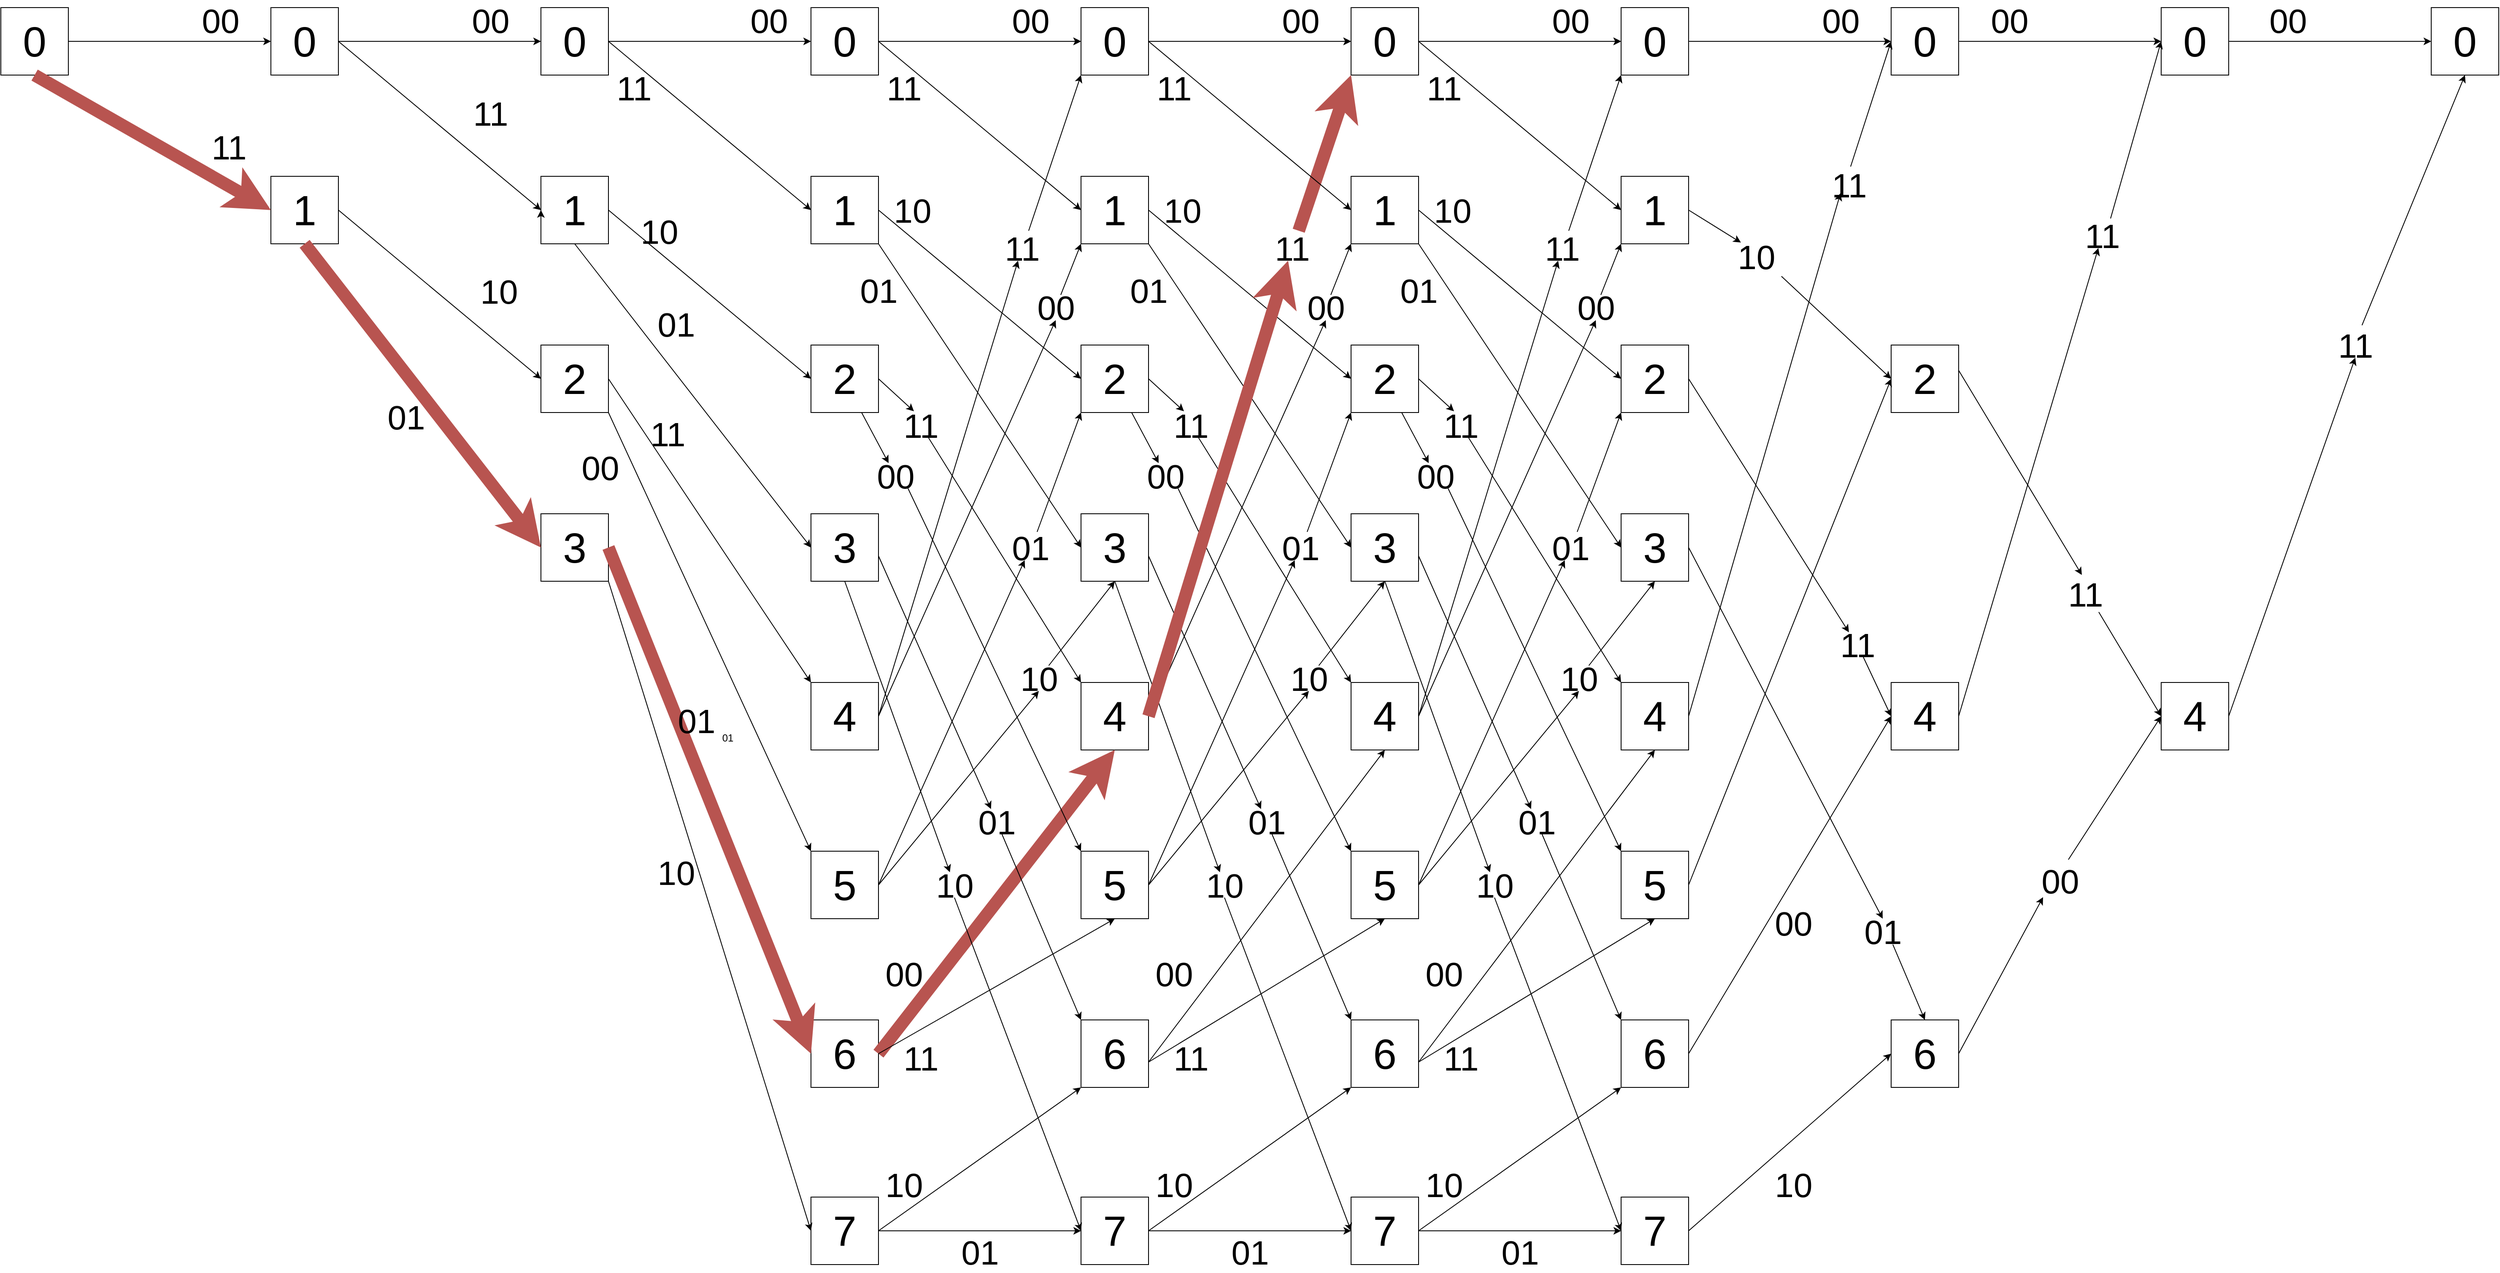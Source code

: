 <mxfile version="13.0.3" type="device" pages="2"><diagram id="F3zsb1J61-8HIGlt7qU-" name="Page-1"><mxGraphModel dx="6197" dy="4335" grid="1" gridSize="10" guides="1" tooltips="1" connect="1" arrows="1" fold="1" page="1" pageScale="1" pageWidth="827" pageHeight="1169" math="0" shadow="0"><root><mxCell id="0"/><mxCell id="1" parent="0"/><mxCell id="WnZ9W1i79_MeXRvPB704-50" style="edgeStyle=orthogonalEdgeStyle;rounded=0;orthogonalLoop=1;jettySize=auto;html=1;entryX=0;entryY=0.5;entryDx=0;entryDy=0;" edge="1" parent="1" source="WnZ9W1i79_MeXRvPB704-1" target="WnZ9W1i79_MeXRvPB704-5"><mxGeometry relative="1" as="geometry"/></mxCell><mxCell id="WnZ9W1i79_MeXRvPB704-1" value="&lt;font style=&quot;font-size: 50px&quot;&gt;0&lt;/font&gt;" style="whiteSpace=wrap;html=1;aspect=fixed;" vertex="1" parent="1"><mxGeometry x="-440" y="200" width="80" height="80" as="geometry"/></mxCell><mxCell id="WnZ9W1i79_MeXRvPB704-51" style="edgeStyle=orthogonalEdgeStyle;rounded=0;orthogonalLoop=1;jettySize=auto;html=1;entryX=0;entryY=0.5;entryDx=0;entryDy=0;" edge="1" parent="1" source="WnZ9W1i79_MeXRvPB704-5" target="WnZ9W1i79_MeXRvPB704-6"><mxGeometry relative="1" as="geometry"/></mxCell><mxCell id="WnZ9W1i79_MeXRvPB704-5" value="&lt;font style=&quot;font-size: 50px&quot;&gt;0&lt;/font&gt;" style="whiteSpace=wrap;html=1;aspect=fixed;" vertex="1" parent="1"><mxGeometry x="-120" y="200" width="80" height="80" as="geometry"/></mxCell><mxCell id="WnZ9W1i79_MeXRvPB704-52" style="edgeStyle=orthogonalEdgeStyle;rounded=0;orthogonalLoop=1;jettySize=auto;html=1;entryX=0;entryY=0.5;entryDx=0;entryDy=0;" edge="1" parent="1" source="WnZ9W1i79_MeXRvPB704-6" target="WnZ9W1i79_MeXRvPB704-7"><mxGeometry relative="1" as="geometry"/></mxCell><mxCell id="WnZ9W1i79_MeXRvPB704-6" value="&lt;font style=&quot;font-size: 50px&quot;&gt;0&lt;/font&gt;" style="whiteSpace=wrap;html=1;aspect=fixed;" vertex="1" parent="1"><mxGeometry x="200" y="200" width="80" height="80" as="geometry"/></mxCell><mxCell id="WnZ9W1i79_MeXRvPB704-53" style="edgeStyle=orthogonalEdgeStyle;rounded=0;orthogonalLoop=1;jettySize=auto;html=1;" edge="1" parent="1" source="WnZ9W1i79_MeXRvPB704-7" target="WnZ9W1i79_MeXRvPB704-8"><mxGeometry relative="1" as="geometry"/></mxCell><mxCell id="WnZ9W1i79_MeXRvPB704-7" value="&lt;font style=&quot;font-size: 50px&quot;&gt;0&lt;/font&gt;" style="whiteSpace=wrap;html=1;aspect=fixed;" vertex="1" parent="1"><mxGeometry x="520" y="200" width="80" height="80" as="geometry"/></mxCell><mxCell id="WnZ9W1i79_MeXRvPB704-8" value="&lt;font style=&quot;font-size: 50px&quot;&gt;0&lt;/font&gt;" style="whiteSpace=wrap;html=1;aspect=fixed;" vertex="1" parent="1"><mxGeometry x="840" y="200" width="80" height="80" as="geometry"/></mxCell><mxCell id="WnZ9W1i79_MeXRvPB704-9" value="&lt;font style=&quot;font-size: 50px&quot;&gt;0&lt;/font&gt;" style="whiteSpace=wrap;html=1;aspect=fixed;" vertex="1" parent="1"><mxGeometry x="1160" y="200" width="80" height="80" as="geometry"/></mxCell><mxCell id="WnZ9W1i79_MeXRvPB704-56" style="edgeStyle=orthogonalEdgeStyle;rounded=0;orthogonalLoop=1;jettySize=auto;html=1;entryX=0;entryY=0.5;entryDx=0;entryDy=0;" edge="1" parent="1" source="WnZ9W1i79_MeXRvPB704-10" target="WnZ9W1i79_MeXRvPB704-11"><mxGeometry relative="1" as="geometry"/></mxCell><mxCell id="WnZ9W1i79_MeXRvPB704-10" value="&lt;font style=&quot;font-size: 50px&quot;&gt;0&lt;/font&gt;" style="whiteSpace=wrap;html=1;aspect=fixed;" vertex="1" parent="1"><mxGeometry x="1480" y="200" width="80" height="80" as="geometry"/></mxCell><mxCell id="WnZ9W1i79_MeXRvPB704-57" style="edgeStyle=orthogonalEdgeStyle;rounded=0;orthogonalLoop=1;jettySize=auto;html=1;entryX=0;entryY=0.5;entryDx=0;entryDy=0;" edge="1" parent="1" source="WnZ9W1i79_MeXRvPB704-11" target="WnZ9W1i79_MeXRvPB704-12"><mxGeometry relative="1" as="geometry"/></mxCell><mxCell id="WnZ9W1i79_MeXRvPB704-11" value="&lt;font style=&quot;font-size: 50px&quot;&gt;0&lt;/font&gt;" style="whiteSpace=wrap;html=1;aspect=fixed;" vertex="1" parent="1"><mxGeometry x="1800" y="200" width="80" height="80" as="geometry"/></mxCell><mxCell id="WnZ9W1i79_MeXRvPB704-58" style="edgeStyle=orthogonalEdgeStyle;rounded=0;orthogonalLoop=1;jettySize=auto;html=1;entryX=0;entryY=0.5;entryDx=0;entryDy=0;" edge="1" parent="1" source="WnZ9W1i79_MeXRvPB704-12" target="WnZ9W1i79_MeXRvPB704-13"><mxGeometry relative="1" as="geometry"/></mxCell><mxCell id="WnZ9W1i79_MeXRvPB704-12" value="&lt;font style=&quot;font-size: 50px&quot;&gt;0&lt;/font&gt;" style="whiteSpace=wrap;html=1;aspect=fixed;" vertex="1" parent="1"><mxGeometry x="2120" y="200" width="80" height="80" as="geometry"/></mxCell><mxCell id="WnZ9W1i79_MeXRvPB704-13" value="&lt;font style=&quot;font-size: 50px&quot;&gt;0&lt;/font&gt;" style="whiteSpace=wrap;html=1;aspect=fixed;" vertex="1" parent="1"><mxGeometry x="2440" y="200" width="80" height="80" as="geometry"/></mxCell><mxCell id="WnZ9W1i79_MeXRvPB704-14" value="&lt;font style=&quot;font-size: 50px&quot;&gt;1&lt;/font&gt;" style="whiteSpace=wrap;html=1;aspect=fixed;" vertex="1" parent="1"><mxGeometry x="-120" y="400" width="80" height="80" as="geometry"/></mxCell><mxCell id="WnZ9W1i79_MeXRvPB704-15" value="&lt;font style=&quot;font-size: 50px&quot;&gt;1&lt;/font&gt;" style="whiteSpace=wrap;html=1;aspect=fixed;" vertex="1" parent="1"><mxGeometry x="200" y="400" width="80" height="80" as="geometry"/></mxCell><mxCell id="WnZ9W1i79_MeXRvPB704-16" value="&lt;font style=&quot;font-size: 50px&quot;&gt;1&lt;/font&gt;" style="whiteSpace=wrap;html=1;aspect=fixed;" vertex="1" parent="1"><mxGeometry x="520" y="400" width="80" height="80" as="geometry"/></mxCell><mxCell id="WnZ9W1i79_MeXRvPB704-17" value="&lt;font style=&quot;font-size: 50px&quot;&gt;1&lt;/font&gt;" style="whiteSpace=wrap;html=1;aspect=fixed;" vertex="1" parent="1"><mxGeometry x="840" y="400" width="80" height="80" as="geometry"/></mxCell><mxCell id="WnZ9W1i79_MeXRvPB704-18" value="&lt;font style=&quot;font-size: 50px&quot;&gt;1&lt;/font&gt;" style="whiteSpace=wrap;html=1;aspect=fixed;" vertex="1" parent="1"><mxGeometry x="1160" y="400" width="80" height="80" as="geometry"/></mxCell><mxCell id="WnZ9W1i79_MeXRvPB704-19" value="&lt;font style=&quot;font-size: 50px&quot;&gt;1&lt;/font&gt;" style="whiteSpace=wrap;html=1;aspect=fixed;" vertex="1" parent="1"><mxGeometry x="1480" y="400" width="80" height="80" as="geometry"/></mxCell><mxCell id="WnZ9W1i79_MeXRvPB704-21" value="&lt;font style=&quot;font-size: 50px&quot;&gt;2&lt;/font&gt;" style="whiteSpace=wrap;html=1;aspect=fixed;" vertex="1" parent="1"><mxGeometry x="200" y="600" width="80" height="80" as="geometry"/></mxCell><mxCell id="WnZ9W1i79_MeXRvPB704-22" value="&lt;font style=&quot;font-size: 50px&quot;&gt;2&lt;/font&gt;" style="whiteSpace=wrap;html=1;aspect=fixed;" vertex="1" parent="1"><mxGeometry x="520" y="600" width="80" height="80" as="geometry"/></mxCell><mxCell id="WnZ9W1i79_MeXRvPB704-23" value="&lt;font style=&quot;font-size: 50px&quot;&gt;2&lt;/font&gt;" style="whiteSpace=wrap;html=1;aspect=fixed;" vertex="1" parent="1"><mxGeometry x="840" y="600" width="80" height="80" as="geometry"/></mxCell><mxCell id="WnZ9W1i79_MeXRvPB704-24" value="&lt;font style=&quot;font-size: 50px&quot;&gt;2&lt;/font&gt;" style="whiteSpace=wrap;html=1;aspect=fixed;" vertex="1" parent="1"><mxGeometry x="1160" y="600" width="80" height="80" as="geometry"/></mxCell><mxCell id="WnZ9W1i79_MeXRvPB704-25" value="&lt;font style=&quot;font-size: 50px&quot;&gt;2&lt;/font&gt;" style="whiteSpace=wrap;html=1;aspect=fixed;" vertex="1" parent="1"><mxGeometry x="1480" y="600" width="80" height="80" as="geometry"/></mxCell><mxCell id="WnZ9W1i79_MeXRvPB704-26" value="&lt;font style=&quot;font-size: 50px&quot;&gt;2&lt;/font&gt;" style="whiteSpace=wrap;html=1;aspect=fixed;" vertex="1" parent="1"><mxGeometry x="1800" y="600" width="80" height="80" as="geometry"/></mxCell><mxCell id="WnZ9W1i79_MeXRvPB704-28" style="edgeStyle=orthogonalEdgeStyle;rounded=0;orthogonalLoop=1;jettySize=auto;html=1;exitX=0;exitY=0.75;exitDx=0;exitDy=0;entryX=0;entryY=0.5;entryDx=0;entryDy=0;" edge="1" parent="1" source="WnZ9W1i79_MeXRvPB704-15" target="WnZ9W1i79_MeXRvPB704-15"><mxGeometry relative="1" as="geometry"/></mxCell><mxCell id="WnZ9W1i79_MeXRvPB704-29" value="&lt;font style=&quot;font-size: 50px&quot;&gt;3&lt;/font&gt;" style="whiteSpace=wrap;html=1;aspect=fixed;" vertex="1" parent="1"><mxGeometry x="200" y="800" width="80" height="80" as="geometry"/></mxCell><mxCell id="WnZ9W1i79_MeXRvPB704-30" value="&lt;font style=&quot;font-size: 50px&quot;&gt;3&lt;/font&gt;" style="whiteSpace=wrap;html=1;aspect=fixed;" vertex="1" parent="1"><mxGeometry x="520" y="800" width="80" height="80" as="geometry"/></mxCell><mxCell id="WnZ9W1i79_MeXRvPB704-31" value="&lt;font style=&quot;font-size: 50px&quot;&gt;3&lt;/font&gt;" style="whiteSpace=wrap;html=1;aspect=fixed;" vertex="1" parent="1"><mxGeometry x="840" y="800" width="80" height="80" as="geometry"/></mxCell><mxCell id="WnZ9W1i79_MeXRvPB704-32" value="&lt;font style=&quot;font-size: 50px&quot;&gt;3&lt;/font&gt;" style="whiteSpace=wrap;html=1;aspect=fixed;" vertex="1" parent="1"><mxGeometry x="1160" y="800" width="80" height="80" as="geometry"/></mxCell><mxCell id="WnZ9W1i79_MeXRvPB704-33" value="&lt;font style=&quot;font-size: 50px&quot;&gt;3&lt;/font&gt;" style="whiteSpace=wrap;html=1;aspect=fixed;" vertex="1" parent="1"><mxGeometry x="1480" y="800" width="80" height="80" as="geometry"/></mxCell><mxCell id="WnZ9W1i79_MeXRvPB704-37" value="&lt;font style=&quot;font-size: 40px&quot;&gt;00&lt;/font&gt;" style="text;html=1;align=center;verticalAlign=middle;resizable=0;points=[];autosize=1;" vertex="1" parent="1"><mxGeometry x="440" y="200" width="60" height="30" as="geometry"/></mxCell><mxCell id="WnZ9W1i79_MeXRvPB704-39" value="&lt;font style=&quot;font-size: 40px&quot;&gt;00&lt;/font&gt;" style="text;html=1;align=center;verticalAlign=middle;resizable=0;points=[];autosize=1;" vertex="1" parent="1"><mxGeometry x="110" y="200" width="60" height="30" as="geometry"/></mxCell><mxCell id="WnZ9W1i79_MeXRvPB704-40" value="&lt;font style=&quot;font-size: 40px&quot;&gt;00&lt;/font&gt;" style="text;html=1;align=center;verticalAlign=middle;resizable=0;points=[];autosize=1;" vertex="1" parent="1"><mxGeometry x="-210" y="200" width="60" height="30" as="geometry"/></mxCell><mxCell id="WnZ9W1i79_MeXRvPB704-44" value="&lt;font style=&quot;font-size: 40px&quot;&gt;00&lt;/font&gt;" style="text;html=1;align=center;verticalAlign=middle;resizable=0;points=[];autosize=1;" vertex="1" parent="1"><mxGeometry x="750" y="200" width="60" height="30" as="geometry"/></mxCell><mxCell id="WnZ9W1i79_MeXRvPB704-45" value="&lt;font style=&quot;font-size: 40px&quot;&gt;00&lt;/font&gt;" style="text;html=1;align=center;verticalAlign=middle;resizable=0;points=[];autosize=1;" vertex="1" parent="1"><mxGeometry x="2240" y="200" width="60" height="30" as="geometry"/></mxCell><mxCell id="WnZ9W1i79_MeXRvPB704-46" value="&lt;font style=&quot;font-size: 40px&quot;&gt;00&lt;/font&gt;" style="text;html=1;align=center;verticalAlign=middle;resizable=0;points=[];autosize=1;" vertex="1" parent="1"><mxGeometry x="1910" y="200" width="60" height="30" as="geometry"/></mxCell><mxCell id="WnZ9W1i79_MeXRvPB704-47" value="&lt;font style=&quot;font-size: 40px&quot;&gt;00&lt;/font&gt;" style="text;html=1;align=center;verticalAlign=middle;resizable=0;points=[];autosize=1;" vertex="1" parent="1"><mxGeometry x="1710" y="200" width="60" height="30" as="geometry"/></mxCell><mxCell id="WnZ9W1i79_MeXRvPB704-60" value="" style="endArrow=classic;html=1;exitX=0.5;exitY=1;exitDx=0;exitDy=0;entryX=0;entryY=0.5;entryDx=0;entryDy=0;fillColor=#f8cecc;strokeColor=#b85450;strokeWidth=15;" edge="1" parent="1" source="WnZ9W1i79_MeXRvPB704-1" target="WnZ9W1i79_MeXRvPB704-14"><mxGeometry width="50" height="50" relative="1" as="geometry"><mxPoint x="650" y="420" as="sourcePoint"/><mxPoint x="700" y="370" as="targetPoint"/></mxGeometry></mxCell><mxCell id="WnZ9W1i79_MeXRvPB704-61" value="&lt;font style=&quot;font-size: 40px&quot;&gt;11&lt;/font&gt;" style="text;html=1;align=center;verticalAlign=middle;resizable=0;points=[];autosize=1;" vertex="1" parent="1"><mxGeometry x="-200" y="350" width="60" height="30" as="geometry"/></mxCell><mxCell id="WnZ9W1i79_MeXRvPB704-63" value="" style="endArrow=classic;html=1;exitX=1;exitY=0.5;exitDx=0;exitDy=0;" edge="1" parent="1" source="WnZ9W1i79_MeXRvPB704-5"><mxGeometry width="50" height="50" relative="1" as="geometry"><mxPoint x="390" y="280" as="sourcePoint"/><mxPoint x="200" y="440" as="targetPoint"/></mxGeometry></mxCell><mxCell id="WnZ9W1i79_MeXRvPB704-64" value="&lt;font style=&quot;font-size: 40px&quot;&gt;11&lt;/font&gt;" style="text;html=1;align=center;verticalAlign=middle;resizable=0;points=[];autosize=1;" vertex="1" parent="1"><mxGeometry x="110" y="310" width="60" height="30" as="geometry"/></mxCell><mxCell id="WnZ9W1i79_MeXRvPB704-65" value="" style="endArrow=classic;html=1;exitX=0.5;exitY=1;exitDx=0;exitDy=0;entryX=0;entryY=0.5;entryDx=0;entryDy=0;" edge="1" parent="1" target="WnZ9W1i79_MeXRvPB704-16"><mxGeometry width="50" height="50" relative="1" as="geometry"><mxPoint x="280" y="240" as="sourcePoint"/><mxPoint x="440" y="400" as="targetPoint"/></mxGeometry></mxCell><mxCell id="WnZ9W1i79_MeXRvPB704-66" value="&lt;font style=&quot;font-size: 40px&quot;&gt;11&lt;/font&gt;" style="text;html=1;align=center;verticalAlign=middle;resizable=0;points=[];autosize=1;" vertex="1" parent="1"><mxGeometry x="280" y="280" width="60" height="30" as="geometry"/></mxCell><mxCell id="WnZ9W1i79_MeXRvPB704-68" value="&lt;font style=&quot;font-size: 40px&quot;&gt;11&lt;/font&gt;" style="text;html=1;align=center;verticalAlign=middle;resizable=0;points=[];autosize=1;" vertex="1" parent="1"><mxGeometry x="600" y="280" width="60" height="30" as="geometry"/></mxCell><mxCell id="WnZ9W1i79_MeXRvPB704-71" value="" style="endArrow=classic;html=1;exitX=1;exitY=0.5;exitDx=0;exitDy=0;entryX=0;entryY=0.5;entryDx=0;entryDy=0;" edge="1" parent="1" source="WnZ9W1i79_MeXRvPB704-14" target="WnZ9W1i79_MeXRvPB704-21"><mxGeometry width="50" height="50" relative="1" as="geometry"><mxPoint x="400" y="480" as="sourcePoint"/><mxPoint x="560.0" y="640.0" as="targetPoint"/></mxGeometry></mxCell><mxCell id="WnZ9W1i79_MeXRvPB704-72" value="&lt;font style=&quot;font-size: 40px&quot;&gt;10&lt;br&gt;&lt;br&gt;&lt;/font&gt;" style="text;html=1;align=center;verticalAlign=middle;resizable=0;points=[];autosize=1;" vertex="1" parent="1"><mxGeometry x="120" y="535" width="60" height="50" as="geometry"/></mxCell><mxCell id="WnZ9W1i79_MeXRvPB704-75" value="" style="endArrow=classic;html=1;exitX=0.5;exitY=1;exitDx=0;exitDy=0;entryX=0;entryY=0.5;entryDx=0;entryDy=0;fillColor=#f8cecc;strokeColor=#b85450;strokeWidth=15;" edge="1" parent="1" source="WnZ9W1i79_MeXRvPB704-14" target="WnZ9W1i79_MeXRvPB704-29"><mxGeometry width="50" height="50" relative="1" as="geometry"><mxPoint x="400" y="680" as="sourcePoint"/><mxPoint x="560.0" y="840.0" as="targetPoint"/></mxGeometry></mxCell><mxCell id="WnZ9W1i79_MeXRvPB704-76" value="&lt;font style=&quot;font-size: 40px&quot;&gt;01&lt;/font&gt;" style="text;html=1;align=center;verticalAlign=middle;resizable=0;points=[];autosize=1;" vertex="1" parent="1"><mxGeometry x="10" y="670" width="60" height="30" as="geometry"/></mxCell><mxCell id="WnZ9W1i79_MeXRvPB704-77" value="&lt;font style=&quot;font-size: 50px&quot;&gt;4&lt;/font&gt;" style="whiteSpace=wrap;html=1;aspect=fixed;" vertex="1" parent="1"><mxGeometry x="520" y="1000" width="80" height="80" as="geometry"/></mxCell><mxCell id="WnZ9W1i79_MeXRvPB704-78" value="&lt;font style=&quot;font-size: 50px&quot;&gt;4&lt;/font&gt;" style="whiteSpace=wrap;html=1;aspect=fixed;" vertex="1" parent="1"><mxGeometry x="840" y="1000" width="80" height="80" as="geometry"/></mxCell><mxCell id="WnZ9W1i79_MeXRvPB704-79" value="&lt;font style=&quot;font-size: 50px&quot;&gt;4&lt;/font&gt;" style="whiteSpace=wrap;html=1;aspect=fixed;" vertex="1" parent="1"><mxGeometry x="1160" y="1000" width="80" height="80" as="geometry"/></mxCell><mxCell id="WnZ9W1i79_MeXRvPB704-80" value="&lt;font style=&quot;font-size: 50px&quot;&gt;4&lt;/font&gt;" style="whiteSpace=wrap;html=1;aspect=fixed;" vertex="1" parent="1"><mxGeometry x="1480" y="1000" width="80" height="80" as="geometry"/></mxCell><mxCell id="WnZ9W1i79_MeXRvPB704-81" value="&lt;font style=&quot;font-size: 50px&quot;&gt;6&lt;/font&gt;" style="whiteSpace=wrap;html=1;aspect=fixed;" vertex="1" parent="1"><mxGeometry x="520" y="1400" width="80" height="80" as="geometry"/></mxCell><mxCell id="WnZ9W1i79_MeXRvPB704-82" value="&lt;font style=&quot;font-size: 50px&quot;&gt;6&lt;/font&gt;" style="whiteSpace=wrap;html=1;aspect=fixed;" vertex="1" parent="1"><mxGeometry x="840" y="1400" width="80" height="80" as="geometry"/></mxCell><mxCell id="WnZ9W1i79_MeXRvPB704-83" value="&lt;font style=&quot;font-size: 50px&quot;&gt;6&lt;/font&gt;" style="whiteSpace=wrap;html=1;aspect=fixed;" vertex="1" parent="1"><mxGeometry x="1160" y="1400" width="80" height="80" as="geometry"/></mxCell><mxCell id="WnZ9W1i79_MeXRvPB704-84" value="&lt;font style=&quot;font-size: 50px&quot;&gt;6&lt;/font&gt;" style="whiteSpace=wrap;html=1;aspect=fixed;" vertex="1" parent="1"><mxGeometry x="1480" y="1400" width="80" height="80" as="geometry"/></mxCell><mxCell id="WnZ9W1i79_MeXRvPB704-85" value="&lt;font style=&quot;font-size: 50px&quot;&gt;5&lt;/font&gt;" style="whiteSpace=wrap;html=1;aspect=fixed;" vertex="1" parent="1"><mxGeometry x="520" y="1200" width="80" height="80" as="geometry"/></mxCell><mxCell id="WnZ9W1i79_MeXRvPB704-86" value="&lt;font style=&quot;font-size: 50px&quot;&gt;5&lt;/font&gt;" style="whiteSpace=wrap;html=1;aspect=fixed;" vertex="1" parent="1"><mxGeometry x="840" y="1200" width="80" height="80" as="geometry"/></mxCell><mxCell id="WnZ9W1i79_MeXRvPB704-87" value="&lt;font style=&quot;font-size: 50px&quot;&gt;5&lt;/font&gt;" style="whiteSpace=wrap;html=1;aspect=fixed;" vertex="1" parent="1"><mxGeometry x="1160" y="1200" width="80" height="80" as="geometry"/></mxCell><mxCell id="WnZ9W1i79_MeXRvPB704-88" value="&lt;font style=&quot;font-size: 50px&quot;&gt;5&lt;/font&gt;" style="whiteSpace=wrap;html=1;aspect=fixed;" vertex="1" parent="1"><mxGeometry x="1480" y="1200" width="80" height="80" as="geometry"/></mxCell><mxCell id="WnZ9W1i79_MeXRvPB704-89" value="&lt;font style=&quot;font-size: 50px&quot;&gt;7&lt;/font&gt;" style="whiteSpace=wrap;html=1;aspect=fixed;" vertex="1" parent="1"><mxGeometry x="520" y="1610" width="80" height="80" as="geometry"/></mxCell><mxCell id="WnZ9W1i79_MeXRvPB704-90" value="&lt;font style=&quot;font-size: 50px&quot;&gt;7&lt;/font&gt;" style="whiteSpace=wrap;html=1;aspect=fixed;" vertex="1" parent="1"><mxGeometry x="840" y="1610" width="80" height="80" as="geometry"/></mxCell><mxCell id="WnZ9W1i79_MeXRvPB704-91" value="&lt;font style=&quot;font-size: 50px&quot;&gt;7&lt;/font&gt;" style="whiteSpace=wrap;html=1;aspect=fixed;" vertex="1" parent="1"><mxGeometry x="1160" y="1610" width="80" height="80" as="geometry"/></mxCell><mxCell id="WnZ9W1i79_MeXRvPB704-92" value="&lt;font style=&quot;font-size: 50px&quot;&gt;7&lt;/font&gt;" style="whiteSpace=wrap;html=1;aspect=fixed;" vertex="1" parent="1"><mxGeometry x="1480" y="1610" width="80" height="80" as="geometry"/></mxCell><mxCell id="WnZ9W1i79_MeXRvPB704-93" value="&lt;font style=&quot;font-size: 50px&quot;&gt;4&lt;/font&gt;" style="whiteSpace=wrap;html=1;aspect=fixed;" vertex="1" parent="1"><mxGeometry x="1800" y="1000" width="80" height="80" as="geometry"/></mxCell><mxCell id="WnZ9W1i79_MeXRvPB704-94" value="&lt;font style=&quot;font-size: 50px&quot;&gt;6&lt;/font&gt;" style="whiteSpace=wrap;html=1;aspect=fixed;" vertex="1" parent="1"><mxGeometry x="1800" y="1400" width="80" height="80" as="geometry"/></mxCell><mxCell id="WnZ9W1i79_MeXRvPB704-96" value="&lt;font style=&quot;font-size: 50px&quot;&gt;4&lt;/font&gt;" style="whiteSpace=wrap;html=1;aspect=fixed;" vertex="1" parent="1"><mxGeometry x="2120" y="1000" width="80" height="80" as="geometry"/></mxCell><mxCell id="WnZ9W1i79_MeXRvPB704-100" value="" style="endArrow=classic;html=1;exitX=1;exitY=0.5;exitDx=0;exitDy=0;entryX=0;entryY=0.5;entryDx=0;entryDy=0;fillColor=#f8cecc;strokeColor=#b85450;strokeWidth=15;" edge="1" parent="1" source="WnZ9W1i79_MeXRvPB704-29" target="WnZ9W1i79_MeXRvPB704-81"><mxGeometry width="50" height="50" relative="1" as="geometry"><mxPoint x="910" y="790" as="sourcePoint"/><mxPoint x="760" y="1400" as="targetPoint"/></mxGeometry></mxCell><mxCell id="WnZ9W1i79_MeXRvPB704-102" value="" style="endArrow=classic;html=1;entryX=0;entryY=0.5;entryDx=0;entryDy=0;exitX=1;exitY=1;exitDx=0;exitDy=0;" edge="1" parent="1" source="WnZ9W1i79_MeXRvPB704-29" target="WnZ9W1i79_MeXRvPB704-89"><mxGeometry width="50" height="50" relative="1" as="geometry"><mxPoint x="640" y="880" as="sourcePoint"/><mxPoint x="960" y="740" as="targetPoint"/></mxGeometry></mxCell><mxCell id="WnZ9W1i79_MeXRvPB704-107" value="" style="endArrow=classic;html=1;exitX=1;exitY=0.5;exitDx=0;exitDy=0;entryX=0;entryY=0;entryDx=0;entryDy=0;" edge="1" parent="1" source="WnZ9W1i79_MeXRvPB704-21" target="WnZ9W1i79_MeXRvPB704-77"><mxGeometry width="50" height="50" relative="1" as="geometry"><mxPoint x="910" y="790" as="sourcePoint"/><mxPoint x="960" y="740" as="targetPoint"/></mxGeometry></mxCell><mxCell id="WnZ9W1i79_MeXRvPB704-110" value="" style="endArrow=classic;html=1;exitX=1;exitY=1;exitDx=0;exitDy=0;entryX=0;entryY=0;entryDx=0;entryDy=0;" edge="1" parent="1" source="WnZ9W1i79_MeXRvPB704-21" target="WnZ9W1i79_MeXRvPB704-85"><mxGeometry width="50" height="50" relative="1" as="geometry"><mxPoint x="650" y="650" as="sourcePoint"/><mxPoint x="770" y="1010" as="targetPoint"/></mxGeometry></mxCell><mxCell id="WnZ9W1i79_MeXRvPB704-111" value="" style="endArrow=classic;html=1;exitX=0.5;exitY=1;exitDx=0;exitDy=0;entryX=0;entryY=0.5;entryDx=0;entryDy=0;" edge="1" parent="1" source="WnZ9W1i79_MeXRvPB704-15" target="WnZ9W1i79_MeXRvPB704-30"><mxGeometry width="50" height="50" relative="1" as="geometry"><mxPoint x="650" y="690" as="sourcePoint"/><mxPoint x="770" y="1010" as="targetPoint"/></mxGeometry></mxCell><mxCell id="WnZ9W1i79_MeXRvPB704-112" value="" style="endArrow=classic;html=1;exitX=1;exitY=0.5;exitDx=0;exitDy=0;entryX=0;entryY=0.5;entryDx=0;entryDy=0;" edge="1" parent="1" source="WnZ9W1i79_MeXRvPB704-15" target="WnZ9W1i79_MeXRvPB704-22"><mxGeometry width="50" height="50" relative="1" as="geometry"><mxPoint x="660" y="700" as="sourcePoint"/><mxPoint x="780" y="1020" as="targetPoint"/></mxGeometry></mxCell><mxCell id="WnZ9W1i79_MeXRvPB704-122" value="" style="endArrow=classic;html=1;exitX=0.633;exitY=-0.183;exitDx=0;exitDy=0;entryX=0;entryY=1;entryDx=0;entryDy=0;exitPerimeter=0;" edge="1" parent="1" source="gF39ZvdSbY2NMCF6g9BP-20" target="WnZ9W1i79_MeXRvPB704-8"><mxGeometry width="50" height="50" relative="1" as="geometry"><mxPoint x="920" y="880" as="sourcePoint"/><mxPoint x="970" y="830" as="targetPoint"/></mxGeometry></mxCell><mxCell id="WnZ9W1i79_MeXRvPB704-123" value="" style="endArrow=classic;html=1;entryX=0;entryY=1;entryDx=0;entryDy=0;exitX=0.6;exitY=0.017;exitDx=0;exitDy=0;exitPerimeter=0;" edge="1" parent="1" source="gF39ZvdSbY2NMCF6g9BP-22" target="WnZ9W1i79_MeXRvPB704-17"><mxGeometry width="50" height="50" relative="1" as="geometry"><mxPoint x="720" y="1040" as="sourcePoint"/><mxPoint x="850" y="290" as="targetPoint"/></mxGeometry></mxCell><mxCell id="WnZ9W1i79_MeXRvPB704-125" value="" style="endArrow=classic;html=1;exitX=0.633;exitY=-0.117;exitDx=0;exitDy=0;entryX=0;entryY=1;entryDx=0;entryDy=0;exitPerimeter=0;" edge="1" parent="1" source="gF39ZvdSbY2NMCF6g9BP-24" target="WnZ9W1i79_MeXRvPB704-23"><mxGeometry width="50" height="50" relative="1" as="geometry"><mxPoint x="720" y="1240" as="sourcePoint"/><mxPoint x="840" y="480" as="targetPoint"/></mxGeometry></mxCell><mxCell id="WnZ9W1i79_MeXRvPB704-126" value="" style="endArrow=classic;html=1;entryX=0.5;entryY=1;entryDx=0;entryDy=0;" edge="1" parent="1" source="gF39ZvdSbY2NMCF6g9BP-26" target="WnZ9W1i79_MeXRvPB704-31"><mxGeometry width="50" height="50" relative="1" as="geometry"><mxPoint x="600" y="1240" as="sourcePoint"/><mxPoint x="840" y="680" as="targetPoint"/></mxGeometry></mxCell><mxCell id="WnZ9W1i79_MeXRvPB704-129" value="" style="endArrow=classic;html=1;entryX=0.5;entryY=1;entryDx=0;entryDy=0;fillColor=#f8cecc;strokeColor=#b85450;strokeWidth=15;" edge="1" parent="1" target="WnZ9W1i79_MeXRvPB704-78"><mxGeometry width="50" height="50" relative="1" as="geometry"><mxPoint x="600" y="1440" as="sourcePoint"/><mxPoint x="840" y="890" as="targetPoint"/></mxGeometry></mxCell><mxCell id="WnZ9W1i79_MeXRvPB704-130" value="" style="endArrow=classic;html=1;entryX=0.5;entryY=1;entryDx=0;entryDy=0;exitX=1;exitY=0.5;exitDx=0;exitDy=0;" edge="1" parent="1" source="WnZ9W1i79_MeXRvPB704-81" target="WnZ9W1i79_MeXRvPB704-86"><mxGeometry width="50" height="50" relative="1" as="geometry"><mxPoint x="720" y="1450" as="sourcePoint"/><mxPoint x="880" y="1090" as="targetPoint"/></mxGeometry></mxCell><mxCell id="WnZ9W1i79_MeXRvPB704-131" value="" style="endArrow=classic;html=1;entryX=0;entryY=1;entryDx=0;entryDy=0;" edge="1" parent="1" target="WnZ9W1i79_MeXRvPB704-82"><mxGeometry width="50" height="50" relative="1" as="geometry"><mxPoint x="600" y="1650" as="sourcePoint"/><mxPoint x="960" y="1100" as="targetPoint"/></mxGeometry></mxCell><mxCell id="WnZ9W1i79_MeXRvPB704-132" value="" style="endArrow=classic;html=1;entryX=0;entryY=0.5;entryDx=0;entryDy=0;exitX=1;exitY=0.5;exitDx=0;exitDy=0;" edge="1" parent="1" source="WnZ9W1i79_MeXRvPB704-89" target="WnZ9W1i79_MeXRvPB704-90"><mxGeometry width="50" height="50" relative="1" as="geometry"><mxPoint x="840" y="1660" as="sourcePoint"/><mxPoint x="1000" y="1300" as="targetPoint"/></mxGeometry></mxCell><mxCell id="WnZ9W1i79_MeXRvPB704-135" style="edgeStyle=orthogonalEdgeStyle;rounded=0;orthogonalLoop=1;jettySize=auto;html=1;entryX=0;entryY=0.5;entryDx=0;entryDy=0;" edge="1" parent="1"><mxGeometry relative="1" as="geometry"><mxPoint x="720" y="240" as="sourcePoint"/><mxPoint x="840" y="240" as="targetPoint"/></mxGeometry></mxCell><mxCell id="WnZ9W1i79_MeXRvPB704-136" value="" style="endArrow=classic;html=1;exitX=1;exitY=0.5;exitDx=0;exitDy=0;entryX=0;entryY=0.5;entryDx=0;entryDy=0;" edge="1" parent="1" source="WnZ9W1i79_MeXRvPB704-7"><mxGeometry width="50" height="50" relative="1" as="geometry"><mxPoint x="680" y="280" as="sourcePoint"/><mxPoint x="840" y="440" as="targetPoint"/></mxGeometry></mxCell><mxCell id="WnZ9W1i79_MeXRvPB704-137" value="" style="endArrow=classic;html=1;" edge="1" parent="1" source="gF39ZvdSbY2NMCF6g9BP-9"><mxGeometry width="50" height="50" relative="1" as="geometry"><mxPoint x="600" y="850" as="sourcePoint"/><mxPoint x="840" y="1400" as="targetPoint"/></mxGeometry></mxCell><mxCell id="WnZ9W1i79_MeXRvPB704-138" value="" style="endArrow=classic;html=1;entryX=0;entryY=0.5;entryDx=0;entryDy=0;exitX=0.5;exitY=1;exitDx=0;exitDy=0;" edge="1" parent="1" source="gF39ZvdSbY2NMCF6g9BP-10"><mxGeometry width="50" height="50" relative="1" as="geometry"><mxPoint x="710" y="1070" as="sourcePoint"/><mxPoint x="840" y="1650" as="targetPoint"/></mxGeometry></mxCell><mxCell id="WnZ9W1i79_MeXRvPB704-139" value="" style="endArrow=classic;html=1;entryX=0;entryY=0;entryDx=0;entryDy=0;" edge="1" parent="1" source="gF39ZvdSbY2NMCF6g9BP-7"><mxGeometry width="50" height="50" relative="1" as="geometry"><mxPoint x="720" y="680" as="sourcePoint"/><mxPoint x="840" y="1000" as="targetPoint"/></mxGeometry></mxCell><mxCell id="WnZ9W1i79_MeXRvPB704-140" value="" style="endArrow=classic;html=1;exitX=0.75;exitY=1;exitDx=0;exitDy=0;entryX=0;entryY=0;entryDx=0;entryDy=0;" edge="1" parent="1" source="gF39ZvdSbY2NMCF6g9BP-8"><mxGeometry width="50" height="50" relative="1" as="geometry"><mxPoint x="700" y="680" as="sourcePoint"/><mxPoint x="840" y="1200" as="targetPoint"/></mxGeometry></mxCell><mxCell id="WnZ9W1i79_MeXRvPB704-141" value="" style="endArrow=classic;html=1;exitX=1;exitY=1;exitDx=0;exitDy=0;entryX=0;entryY=0.5;entryDx=0;entryDy=0;" edge="1" parent="1" source="WnZ9W1i79_MeXRvPB704-16"><mxGeometry width="50" height="50" relative="1" as="geometry"><mxPoint x="680" y="480" as="sourcePoint"/><mxPoint x="840" y="840" as="targetPoint"/></mxGeometry></mxCell><mxCell id="WnZ9W1i79_MeXRvPB704-142" value="" style="endArrow=classic;html=1;exitX=1;exitY=0.5;exitDx=0;exitDy=0;entryX=0;entryY=0.5;entryDx=0;entryDy=0;" edge="1" parent="1" source="WnZ9W1i79_MeXRvPB704-16"><mxGeometry width="50" height="50" relative="1" as="geometry"><mxPoint x="720" y="480" as="sourcePoint"/><mxPoint x="840" y="640" as="targetPoint"/></mxGeometry></mxCell><mxCell id="WnZ9W1i79_MeXRvPB704-143" value="&lt;font style=&quot;font-size: 40px&quot;&gt;10&lt;/font&gt;" style="text;html=1;align=center;verticalAlign=middle;resizable=0;points=[];autosize=1;" vertex="1" parent="1"><mxGeometry x="310" y="450" width="60" height="30" as="geometry"/></mxCell><mxCell id="WnZ9W1i79_MeXRvPB704-144" value="&lt;span style=&quot;font-size: 40px&quot;&gt;01&lt;/span&gt;" style="text;html=1;align=center;verticalAlign=middle;resizable=0;points=[];autosize=1;" vertex="1" parent="1"><mxGeometry x="330" y="560" width="60" height="30" as="geometry"/></mxCell><mxCell id="WnZ9W1i79_MeXRvPB704-149" value="&lt;span style=&quot;font-size: 40px&quot;&gt;11&lt;/span&gt;" style="text;html=1;align=center;verticalAlign=middle;resizable=0;points=[];autosize=1;" vertex="1" parent="1"><mxGeometry x="320" y="690" width="60" height="30" as="geometry"/></mxCell><mxCell id="WnZ9W1i79_MeXRvPB704-150" value="&lt;span style=&quot;font-size: 40px&quot;&gt;00&lt;/span&gt;" style="text;html=1;align=center;verticalAlign=middle;resizable=0;points=[];autosize=1;" vertex="1" parent="1"><mxGeometry x="240" y="730" width="60" height="30" as="geometry"/></mxCell><mxCell id="gF39ZvdSbY2NMCF6g9BP-1" value="01" style="text;html=1;align=center;verticalAlign=middle;resizable=0;points=[];autosize=1;" vertex="1" parent="1"><mxGeometry x="406" y="1056" width="30" height="20" as="geometry"/></mxCell><mxCell id="gF39ZvdSbY2NMCF6g9BP-2" value="&lt;span style=&quot;font-size: 40px&quot;&gt;01&lt;/span&gt;" style="text;html=1;align=center;verticalAlign=middle;resizable=0;points=[];autosize=1;" vertex="1" parent="1"><mxGeometry x="354" y="1030" width="60" height="30" as="geometry"/></mxCell><mxCell id="gF39ZvdSbY2NMCF6g9BP-3" value="&lt;font style=&quot;font-size: 40px&quot;&gt;10&lt;/font&gt;" style="text;html=1;align=center;verticalAlign=middle;resizable=0;points=[];autosize=1;" vertex="1" parent="1"><mxGeometry x="330" y="1210" width="60" height="30" as="geometry"/></mxCell><mxCell id="gF39ZvdSbY2NMCF6g9BP-5" value="&lt;font style=&quot;font-size: 40px&quot;&gt;10&lt;/font&gt;" style="text;html=1;align=center;verticalAlign=middle;resizable=0;points=[];autosize=1;" vertex="1" parent="1"><mxGeometry x="610" y="425" width="60" height="30" as="geometry"/></mxCell><mxCell id="gF39ZvdSbY2NMCF6g9BP-6" value="&lt;font style=&quot;font-size: 40px&quot;&gt;01&lt;/font&gt;" style="text;html=1;align=center;verticalAlign=middle;resizable=0;points=[];autosize=1;" vertex="1" parent="1"><mxGeometry x="570" y="520" width="60" height="30" as="geometry"/></mxCell><mxCell id="gF39ZvdSbY2NMCF6g9BP-15" value="&lt;font style=&quot;font-size: 40px&quot;&gt;00&lt;/font&gt;" style="text;html=1;align=center;verticalAlign=middle;resizable=0;points=[];autosize=1;" vertex="1" parent="1"><mxGeometry x="600" y="1330" width="60" height="30" as="geometry"/></mxCell><mxCell id="gF39ZvdSbY2NMCF6g9BP-16" value="&lt;font style=&quot;font-size: 40px&quot;&gt;11&lt;/font&gt;" style="text;html=1;align=center;verticalAlign=middle;resizable=0;points=[];autosize=1;" vertex="1" parent="1"><mxGeometry x="620" y="1430" width="60" height="30" as="geometry"/></mxCell><mxCell id="gF39ZvdSbY2NMCF6g9BP-17" value="&lt;font style=&quot;font-size: 40px&quot;&gt;10&lt;/font&gt;" style="text;html=1;align=center;verticalAlign=middle;resizable=0;points=[];autosize=1;" vertex="1" parent="1"><mxGeometry x="600" y="1580" width="60" height="30" as="geometry"/></mxCell><mxCell id="gF39ZvdSbY2NMCF6g9BP-18" value="&lt;font style=&quot;font-size: 40px&quot;&gt;01&lt;/font&gt;" style="text;html=1;align=center;verticalAlign=middle;resizable=0;points=[];autosize=1;" vertex="1" parent="1"><mxGeometry x="690" y="1660" width="60" height="30" as="geometry"/></mxCell><mxCell id="gF39ZvdSbY2NMCF6g9BP-26" value="&lt;font style=&quot;font-size: 40px&quot;&gt;10&lt;/font&gt;" style="text;html=1;align=center;verticalAlign=middle;resizable=0;points=[];autosize=1;" vertex="1" parent="1"><mxGeometry x="760" y="980" width="60" height="30" as="geometry"/></mxCell><mxCell id="gF39ZvdSbY2NMCF6g9BP-28" value="" style="endArrow=classic;html=1;entryX=0.5;entryY=1;entryDx=0;entryDy=0;" edge="1" parent="1" target="gF39ZvdSbY2NMCF6g9BP-26"><mxGeometry width="50" height="50" relative="1" as="geometry"><mxPoint x="600" y="1240" as="sourcePoint"/><mxPoint x="880" y="880" as="targetPoint"/></mxGeometry></mxCell><mxCell id="gF39ZvdSbY2NMCF6g9BP-9" value="&lt;font style=&quot;font-size: 40px&quot;&gt;01&lt;/font&gt;" style="text;html=1;align=center;verticalAlign=middle;resizable=0;points=[];autosize=1;" vertex="1" parent="1"><mxGeometry x="710" y="1150" width="60" height="30" as="geometry"/></mxCell><mxCell id="gF39ZvdSbY2NMCF6g9BP-29" value="" style="endArrow=classic;html=1;" edge="1" parent="1" target="gF39ZvdSbY2NMCF6g9BP-9"><mxGeometry width="50" height="50" relative="1" as="geometry"><mxPoint x="600" y="850" as="sourcePoint"/><mxPoint x="840" y="1400" as="targetPoint"/></mxGeometry></mxCell><mxCell id="gF39ZvdSbY2NMCF6g9BP-10" value="&lt;font style=&quot;font-size: 40px&quot;&gt;10&lt;/font&gt;" style="text;html=1;align=center;verticalAlign=middle;resizable=0;points=[];autosize=1;" vertex="1" parent="1"><mxGeometry x="660" y="1225" width="60" height="30" as="geometry"/></mxCell><mxCell id="gF39ZvdSbY2NMCF6g9BP-30" value="" style="endArrow=classic;html=1;exitX=0.5;exitY=1;exitDx=0;exitDy=0;" edge="1" parent="1" source="WnZ9W1i79_MeXRvPB704-30" target="gF39ZvdSbY2NMCF6g9BP-10"><mxGeometry width="50" height="50" relative="1" as="geometry"><mxPoint x="560" y="880" as="sourcePoint"/><mxPoint x="840" y="1650" as="targetPoint"/></mxGeometry></mxCell><mxCell id="gF39ZvdSbY2NMCF6g9BP-24" value="&lt;span style=&quot;font-size: 40px&quot;&gt;01&lt;/span&gt;" style="text;html=1;align=center;verticalAlign=middle;resizable=0;points=[];autosize=1;" vertex="1" parent="1"><mxGeometry x="750" y="825" width="60" height="30" as="geometry"/></mxCell><mxCell id="gF39ZvdSbY2NMCF6g9BP-31" value="" style="endArrow=classic;html=1;exitX=1;exitY=0.5;exitDx=0;exitDy=0;" edge="1" parent="1" source="WnZ9W1i79_MeXRvPB704-85" target="gF39ZvdSbY2NMCF6g9BP-24"><mxGeometry width="50" height="50" relative="1" as="geometry"><mxPoint x="600" y="1240" as="sourcePoint"/><mxPoint x="840" y="680" as="targetPoint"/></mxGeometry></mxCell><mxCell id="gF39ZvdSbY2NMCF6g9BP-8" value="&lt;font style=&quot;font-size: 40px&quot;&gt;00&lt;/font&gt;" style="text;html=1;align=center;verticalAlign=middle;resizable=0;points=[];autosize=1;" vertex="1" parent="1"><mxGeometry x="590" y="740" width="60" height="30" as="geometry"/></mxCell><mxCell id="gF39ZvdSbY2NMCF6g9BP-32" value="" style="endArrow=classic;html=1;exitX=0.75;exitY=1;exitDx=0;exitDy=0;" edge="1" parent="1" source="WnZ9W1i79_MeXRvPB704-22" target="gF39ZvdSbY2NMCF6g9BP-8"><mxGeometry width="50" height="50" relative="1" as="geometry"><mxPoint x="580" y="680" as="sourcePoint"/><mxPoint x="840" y="1200" as="targetPoint"/></mxGeometry></mxCell><mxCell id="gF39ZvdSbY2NMCF6g9BP-7" value="&lt;font style=&quot;font-size: 40px&quot;&gt;11&lt;/font&gt;" style="text;html=1;align=center;verticalAlign=middle;resizable=0;points=[];autosize=1;" vertex="1" parent="1"><mxGeometry x="620" y="680" width="60" height="30" as="geometry"/></mxCell><mxCell id="gF39ZvdSbY2NMCF6g9BP-33" value="" style="endArrow=classic;html=1;exitX=1;exitY=0.5;exitDx=0;exitDy=0;entryX=0.367;entryY=-0.05;entryDx=0;entryDy=0;entryPerimeter=0;" edge="1" parent="1" source="WnZ9W1i79_MeXRvPB704-22" target="gF39ZvdSbY2NMCF6g9BP-7"><mxGeometry width="50" height="50" relative="1" as="geometry"><mxPoint x="600" y="640" as="sourcePoint"/><mxPoint x="840" y="1000" as="targetPoint"/></mxGeometry></mxCell><mxCell id="gF39ZvdSbY2NMCF6g9BP-22" value="&lt;font style=&quot;font-size: 40px&quot;&gt;00&lt;/font&gt;" style="text;html=1;align=center;verticalAlign=middle;resizable=0;points=[];autosize=1;" vertex="1" parent="1"><mxGeometry x="780" y="540" width="60" height="30" as="geometry"/></mxCell><mxCell id="gF39ZvdSbY2NMCF6g9BP-34" value="" style="endArrow=classic;html=1;entryX=0.5;entryY=1.017;entryDx=0;entryDy=0;exitX=1;exitY=0.5;exitDx=0;exitDy=0;entryPerimeter=0;" edge="1" parent="1" source="WnZ9W1i79_MeXRvPB704-77" target="gF39ZvdSbY2NMCF6g9BP-22"><mxGeometry width="50" height="50" relative="1" as="geometry"><mxPoint x="600" y="1040" as="sourcePoint"/><mxPoint x="840" y="480" as="targetPoint"/></mxGeometry></mxCell><mxCell id="gF39ZvdSbY2NMCF6g9BP-20" value="&lt;font style=&quot;font-size: 40px&quot;&gt;11&lt;/font&gt;" style="text;html=1;align=center;verticalAlign=middle;resizable=0;points=[];autosize=1;" vertex="1" parent="1"><mxGeometry x="740" y="470" width="60" height="30" as="geometry"/></mxCell><mxCell id="gF39ZvdSbY2NMCF6g9BP-35" value="" style="endArrow=classic;html=1;exitX=1;exitY=0.5;exitDx=0;exitDy=0;" edge="1" parent="1" source="WnZ9W1i79_MeXRvPB704-77" target="gF39ZvdSbY2NMCF6g9BP-20"><mxGeometry width="50" height="50" relative="1" as="geometry"><mxPoint x="600" y="1040" as="sourcePoint"/><mxPoint x="840" y="280" as="targetPoint"/></mxGeometry></mxCell><mxCell id="gF39ZvdSbY2NMCF6g9BP-77" style="edgeStyle=orthogonalEdgeStyle;rounded=0;orthogonalLoop=1;jettySize=auto;html=1;" edge="1" parent="1"><mxGeometry relative="1" as="geometry"><mxPoint x="920" y="240" as="sourcePoint"/><mxPoint x="1160" y="240" as="targetPoint"/></mxGeometry></mxCell><mxCell id="gF39ZvdSbY2NMCF6g9BP-78" value="&lt;font style=&quot;font-size: 40px&quot;&gt;00&lt;/font&gt;" style="text;html=1;align=center;verticalAlign=middle;resizable=0;points=[];autosize=1;" vertex="1" parent="1"><mxGeometry x="1070" y="200" width="60" height="30" as="geometry"/></mxCell><mxCell id="gF39ZvdSbY2NMCF6g9BP-79" value="&lt;font style=&quot;font-size: 40px&quot;&gt;11&lt;/font&gt;" style="text;html=1;align=center;verticalAlign=middle;resizable=0;points=[];autosize=1;" vertex="1" parent="1"><mxGeometry x="920" y="280" width="60" height="30" as="geometry"/></mxCell><mxCell id="gF39ZvdSbY2NMCF6g9BP-80" value="" style="endArrow=classic;html=1;exitX=0.633;exitY=-0.183;exitDx=0;exitDy=0;entryX=0;entryY=1;entryDx=0;entryDy=0;exitPerimeter=0;fillColor=#f8cecc;strokeColor=#b85450;strokeWidth=15;" edge="1" parent="1" source="gF39ZvdSbY2NMCF6g9BP-116"><mxGeometry width="50" height="50" relative="1" as="geometry"><mxPoint x="1240" y="880" as="sourcePoint"/><mxPoint x="1160" y="280" as="targetPoint"/></mxGeometry></mxCell><mxCell id="gF39ZvdSbY2NMCF6g9BP-81" value="" style="endArrow=classic;html=1;entryX=0;entryY=1;entryDx=0;entryDy=0;exitX=0.6;exitY=0.017;exitDx=0;exitDy=0;exitPerimeter=0;" edge="1" parent="1" source="gF39ZvdSbY2NMCF6g9BP-114"><mxGeometry width="50" height="50" relative="1" as="geometry"><mxPoint x="1040" y="1040" as="sourcePoint"/><mxPoint x="1160" y="480" as="targetPoint"/></mxGeometry></mxCell><mxCell id="gF39ZvdSbY2NMCF6g9BP-82" value="" style="endArrow=classic;html=1;exitX=0.633;exitY=-0.117;exitDx=0;exitDy=0;entryX=0;entryY=1;entryDx=0;entryDy=0;exitPerimeter=0;" edge="1" parent="1" source="gF39ZvdSbY2NMCF6g9BP-108"><mxGeometry width="50" height="50" relative="1" as="geometry"><mxPoint x="1040" y="1240" as="sourcePoint"/><mxPoint x="1160" y="680" as="targetPoint"/></mxGeometry></mxCell><mxCell id="gF39ZvdSbY2NMCF6g9BP-83" value="" style="endArrow=classic;html=1;" edge="1" parent="1" source="gF39ZvdSbY2NMCF6g9BP-102"><mxGeometry width="50" height="50" relative="1" as="geometry"><mxPoint x="920" y="1250" as="sourcePoint"/><mxPoint x="1200" y="880" as="targetPoint"/></mxGeometry></mxCell><mxCell id="gF39ZvdSbY2NMCF6g9BP-84" value="" style="endArrow=classic;html=1;" edge="1" parent="1"><mxGeometry width="50" height="50" relative="1" as="geometry"><mxPoint x="920" y="1450" as="sourcePoint"/><mxPoint x="1200" y="1080" as="targetPoint"/></mxGeometry></mxCell><mxCell id="gF39ZvdSbY2NMCF6g9BP-85" value="" style="endArrow=classic;html=1;exitX=1;exitY=0.5;exitDx=0;exitDy=0;" edge="1" parent="1"><mxGeometry width="50" height="50" relative="1" as="geometry"><mxPoint x="920" y="1450" as="sourcePoint"/><mxPoint x="1200" y="1280" as="targetPoint"/></mxGeometry></mxCell><mxCell id="gF39ZvdSbY2NMCF6g9BP-86" value="" style="endArrow=classic;html=1;entryX=0;entryY=1;entryDx=0;entryDy=0;" edge="1" parent="1"><mxGeometry width="50" height="50" relative="1" as="geometry"><mxPoint x="920" y="1650" as="sourcePoint"/><mxPoint x="1160" y="1480" as="targetPoint"/></mxGeometry></mxCell><mxCell id="gF39ZvdSbY2NMCF6g9BP-87" value="" style="endArrow=classic;html=1;entryX=0;entryY=0.5;entryDx=0;entryDy=0;exitX=1;exitY=0.5;exitDx=0;exitDy=0;" edge="1" parent="1"><mxGeometry width="50" height="50" relative="1" as="geometry"><mxPoint x="920" y="1650" as="sourcePoint"/><mxPoint x="1160" y="1650" as="targetPoint"/></mxGeometry></mxCell><mxCell id="gF39ZvdSbY2NMCF6g9BP-88" style="edgeStyle=orthogonalEdgeStyle;rounded=0;orthogonalLoop=1;jettySize=auto;html=1;entryX=0;entryY=0.5;entryDx=0;entryDy=0;" edge="1" parent="1"><mxGeometry relative="1" as="geometry"><mxPoint x="1040" y="240" as="sourcePoint"/><mxPoint x="1160" y="240" as="targetPoint"/></mxGeometry></mxCell><mxCell id="gF39ZvdSbY2NMCF6g9BP-89" value="" style="endArrow=classic;html=1;exitX=1;exitY=0.5;exitDx=0;exitDy=0;entryX=0;entryY=0.5;entryDx=0;entryDy=0;" edge="1" parent="1"><mxGeometry width="50" height="50" relative="1" as="geometry"><mxPoint x="920" y="240" as="sourcePoint"/><mxPoint x="1160" y="440" as="targetPoint"/></mxGeometry></mxCell><mxCell id="gF39ZvdSbY2NMCF6g9BP-90" value="" style="endArrow=classic;html=1;" edge="1" parent="1" source="gF39ZvdSbY2NMCF6g9BP-104"><mxGeometry width="50" height="50" relative="1" as="geometry"><mxPoint x="920" y="850" as="sourcePoint"/><mxPoint x="1160" y="1400" as="targetPoint"/></mxGeometry></mxCell><mxCell id="gF39ZvdSbY2NMCF6g9BP-91" value="" style="endArrow=classic;html=1;entryX=0;entryY=0.5;entryDx=0;entryDy=0;exitX=0.5;exitY=1;exitDx=0;exitDy=0;" edge="1" parent="1" source="gF39ZvdSbY2NMCF6g9BP-106"><mxGeometry width="50" height="50" relative="1" as="geometry"><mxPoint x="1030" y="1070" as="sourcePoint"/><mxPoint x="1160" y="1650" as="targetPoint"/></mxGeometry></mxCell><mxCell id="gF39ZvdSbY2NMCF6g9BP-92" value="" style="endArrow=classic;html=1;entryX=0;entryY=0;entryDx=0;entryDy=0;" edge="1" parent="1" source="gF39ZvdSbY2NMCF6g9BP-112"><mxGeometry width="50" height="50" relative="1" as="geometry"><mxPoint x="1040" y="680" as="sourcePoint"/><mxPoint x="1160" y="1000" as="targetPoint"/></mxGeometry></mxCell><mxCell id="gF39ZvdSbY2NMCF6g9BP-93" value="" style="endArrow=classic;html=1;exitX=0.75;exitY=1;exitDx=0;exitDy=0;entryX=0;entryY=0;entryDx=0;entryDy=0;" edge="1" parent="1" source="gF39ZvdSbY2NMCF6g9BP-110"><mxGeometry width="50" height="50" relative="1" as="geometry"><mxPoint x="1020" y="680" as="sourcePoint"/><mxPoint x="1160" y="1200" as="targetPoint"/></mxGeometry></mxCell><mxCell id="gF39ZvdSbY2NMCF6g9BP-94" value="" style="endArrow=classic;html=1;exitX=1;exitY=1;exitDx=0;exitDy=0;entryX=0;entryY=0.5;entryDx=0;entryDy=0;" edge="1" parent="1"><mxGeometry width="50" height="50" relative="1" as="geometry"><mxPoint x="920" y="480" as="sourcePoint"/><mxPoint x="1160" y="840" as="targetPoint"/></mxGeometry></mxCell><mxCell id="gF39ZvdSbY2NMCF6g9BP-95" value="" style="endArrow=classic;html=1;exitX=1;exitY=0.5;exitDx=0;exitDy=0;entryX=0;entryY=0.5;entryDx=0;entryDy=0;" edge="1" parent="1"><mxGeometry width="50" height="50" relative="1" as="geometry"><mxPoint x="920" y="440" as="sourcePoint"/><mxPoint x="1160" y="640" as="targetPoint"/></mxGeometry></mxCell><mxCell id="gF39ZvdSbY2NMCF6g9BP-96" value="&lt;font style=&quot;font-size: 40px&quot;&gt;10&lt;/font&gt;" style="text;html=1;align=center;verticalAlign=middle;resizable=0;points=[];autosize=1;" vertex="1" parent="1"><mxGeometry x="930" y="425" width="60" height="30" as="geometry"/></mxCell><mxCell id="gF39ZvdSbY2NMCF6g9BP-97" value="&lt;font style=&quot;font-size: 40px&quot;&gt;01&lt;/font&gt;" style="text;html=1;align=center;verticalAlign=middle;resizable=0;points=[];autosize=1;" vertex="1" parent="1"><mxGeometry x="890" y="520" width="60" height="30" as="geometry"/></mxCell><mxCell id="gF39ZvdSbY2NMCF6g9BP-98" value="&lt;font style=&quot;font-size: 40px&quot;&gt;00&lt;/font&gt;" style="text;html=1;align=center;verticalAlign=middle;resizable=0;points=[];autosize=1;" vertex="1" parent="1"><mxGeometry x="920" y="1330" width="60" height="30" as="geometry"/></mxCell><mxCell id="gF39ZvdSbY2NMCF6g9BP-99" value="&lt;font style=&quot;font-size: 40px&quot;&gt;11&lt;/font&gt;" style="text;html=1;align=center;verticalAlign=middle;resizable=0;points=[];autosize=1;" vertex="1" parent="1"><mxGeometry x="940" y="1430" width="60" height="30" as="geometry"/></mxCell><mxCell id="gF39ZvdSbY2NMCF6g9BP-100" value="&lt;font style=&quot;font-size: 40px&quot;&gt;10&lt;/font&gt;" style="text;html=1;align=center;verticalAlign=middle;resizable=0;points=[];autosize=1;" vertex="1" parent="1"><mxGeometry x="920" y="1580" width="60" height="30" as="geometry"/></mxCell><mxCell id="gF39ZvdSbY2NMCF6g9BP-101" value="&lt;font style=&quot;font-size: 40px&quot;&gt;01&lt;/font&gt;" style="text;html=1;align=center;verticalAlign=middle;resizable=0;points=[];autosize=1;" vertex="1" parent="1"><mxGeometry x="1010" y="1660" width="60" height="30" as="geometry"/></mxCell><mxCell id="gF39ZvdSbY2NMCF6g9BP-102" value="&lt;font style=&quot;font-size: 40px&quot;&gt;10&lt;/font&gt;" style="text;html=1;align=center;verticalAlign=middle;resizable=0;points=[];autosize=1;" vertex="1" parent="1"><mxGeometry x="1080" y="980" width="60" height="30" as="geometry"/></mxCell><mxCell id="gF39ZvdSbY2NMCF6g9BP-103" value="" style="endArrow=classic;html=1;entryX=0.5;entryY=1;entryDx=0;entryDy=0;" edge="1" parent="1" target="gF39ZvdSbY2NMCF6g9BP-102"><mxGeometry width="50" height="50" relative="1" as="geometry"><mxPoint x="920" y="1240" as="sourcePoint"/><mxPoint x="1200" y="880" as="targetPoint"/></mxGeometry></mxCell><mxCell id="gF39ZvdSbY2NMCF6g9BP-104" value="&lt;font style=&quot;font-size: 40px&quot;&gt;01&lt;/font&gt;" style="text;html=1;align=center;verticalAlign=middle;resizable=0;points=[];autosize=1;" vertex="1" parent="1"><mxGeometry x="1030" y="1150" width="60" height="30" as="geometry"/></mxCell><mxCell id="gF39ZvdSbY2NMCF6g9BP-105" value="" style="endArrow=classic;html=1;" edge="1" parent="1" target="gF39ZvdSbY2NMCF6g9BP-104"><mxGeometry width="50" height="50" relative="1" as="geometry"><mxPoint x="920" y="850" as="sourcePoint"/><mxPoint x="1160" y="1400" as="targetPoint"/></mxGeometry></mxCell><mxCell id="gF39ZvdSbY2NMCF6g9BP-106" value="&lt;font style=&quot;font-size: 40px&quot;&gt;10&lt;/font&gt;" style="text;html=1;align=center;verticalAlign=middle;resizable=0;points=[];autosize=1;" vertex="1" parent="1"><mxGeometry x="980" y="1225" width="60" height="30" as="geometry"/></mxCell><mxCell id="gF39ZvdSbY2NMCF6g9BP-107" value="" style="endArrow=classic;html=1;exitX=0.5;exitY=1;exitDx=0;exitDy=0;" edge="1" parent="1" target="gF39ZvdSbY2NMCF6g9BP-106"><mxGeometry width="50" height="50" relative="1" as="geometry"><mxPoint x="880" y="880" as="sourcePoint"/><mxPoint x="1160" y="1650" as="targetPoint"/></mxGeometry></mxCell><mxCell id="gF39ZvdSbY2NMCF6g9BP-108" value="&lt;span style=&quot;font-size: 40px&quot;&gt;01&lt;/span&gt;" style="text;html=1;align=center;verticalAlign=middle;resizable=0;points=[];autosize=1;" vertex="1" parent="1"><mxGeometry x="1070" y="825" width="60" height="30" as="geometry"/></mxCell><mxCell id="gF39ZvdSbY2NMCF6g9BP-109" value="" style="endArrow=classic;html=1;exitX=1;exitY=0.5;exitDx=0;exitDy=0;" edge="1" parent="1" target="gF39ZvdSbY2NMCF6g9BP-108"><mxGeometry width="50" height="50" relative="1" as="geometry"><mxPoint x="920" y="1240" as="sourcePoint"/><mxPoint x="1160" y="680" as="targetPoint"/></mxGeometry></mxCell><mxCell id="gF39ZvdSbY2NMCF6g9BP-110" value="&lt;font style=&quot;font-size: 40px&quot;&gt;00&lt;/font&gt;" style="text;html=1;align=center;verticalAlign=middle;resizable=0;points=[];autosize=1;" vertex="1" parent="1"><mxGeometry x="910" y="740" width="60" height="30" as="geometry"/></mxCell><mxCell id="gF39ZvdSbY2NMCF6g9BP-111" value="" style="endArrow=classic;html=1;exitX=0.75;exitY=1;exitDx=0;exitDy=0;" edge="1" parent="1" target="gF39ZvdSbY2NMCF6g9BP-110"><mxGeometry width="50" height="50" relative="1" as="geometry"><mxPoint x="900" y="680" as="sourcePoint"/><mxPoint x="1160" y="1200" as="targetPoint"/></mxGeometry></mxCell><mxCell id="gF39ZvdSbY2NMCF6g9BP-112" value="&lt;font style=&quot;font-size: 40px&quot;&gt;11&lt;/font&gt;" style="text;html=1;align=center;verticalAlign=middle;resizable=0;points=[];autosize=1;" vertex="1" parent="1"><mxGeometry x="940" y="680" width="60" height="30" as="geometry"/></mxCell><mxCell id="gF39ZvdSbY2NMCF6g9BP-113" value="" style="endArrow=classic;html=1;exitX=1;exitY=0.5;exitDx=0;exitDy=0;entryX=0.367;entryY=-0.05;entryDx=0;entryDy=0;entryPerimeter=0;" edge="1" parent="1" target="gF39ZvdSbY2NMCF6g9BP-112"><mxGeometry width="50" height="50" relative="1" as="geometry"><mxPoint x="920" y="640" as="sourcePoint"/><mxPoint x="1160" y="1000" as="targetPoint"/></mxGeometry></mxCell><mxCell id="gF39ZvdSbY2NMCF6g9BP-114" value="&lt;font style=&quot;font-size: 40px&quot;&gt;00&lt;/font&gt;" style="text;html=1;align=center;verticalAlign=middle;resizable=0;points=[];autosize=1;" vertex="1" parent="1"><mxGeometry x="1100" y="540" width="60" height="30" as="geometry"/></mxCell><mxCell id="gF39ZvdSbY2NMCF6g9BP-115" value="" style="endArrow=classic;html=1;entryX=0.5;entryY=1.017;entryDx=0;entryDy=0;exitX=1;exitY=0.5;exitDx=0;exitDy=0;entryPerimeter=0;" edge="1" parent="1" target="gF39ZvdSbY2NMCF6g9BP-114"><mxGeometry width="50" height="50" relative="1" as="geometry"><mxPoint x="920" y="1040" as="sourcePoint"/><mxPoint x="1160" y="480" as="targetPoint"/></mxGeometry></mxCell><mxCell id="gF39ZvdSbY2NMCF6g9BP-116" value="&lt;font style=&quot;font-size: 40px&quot;&gt;11&lt;/font&gt;" style="text;html=1;align=center;verticalAlign=middle;resizable=0;points=[];autosize=1;" vertex="1" parent="1"><mxGeometry x="1060" y="470" width="60" height="30" as="geometry"/></mxCell><mxCell id="gF39ZvdSbY2NMCF6g9BP-117" value="" style="endArrow=classic;html=1;exitX=1;exitY=0.5;exitDx=0;exitDy=0;fillColor=#f8cecc;strokeColor=#b85450;strokeWidth=15;" edge="1" parent="1" target="gF39ZvdSbY2NMCF6g9BP-116"><mxGeometry width="50" height="50" relative="1" as="geometry"><mxPoint x="920" y="1040" as="sourcePoint"/><mxPoint x="1160" y="280" as="targetPoint"/></mxGeometry></mxCell><mxCell id="gF39ZvdSbY2NMCF6g9BP-118" style="edgeStyle=orthogonalEdgeStyle;rounded=0;orthogonalLoop=1;jettySize=auto;html=1;" edge="1" parent="1"><mxGeometry relative="1" as="geometry"><mxPoint x="1240" y="240" as="sourcePoint"/><mxPoint x="1480" y="240" as="targetPoint"/></mxGeometry></mxCell><mxCell id="gF39ZvdSbY2NMCF6g9BP-119" value="&lt;font style=&quot;font-size: 40px&quot;&gt;00&lt;/font&gt;" style="text;html=1;align=center;verticalAlign=middle;resizable=0;points=[];autosize=1;" vertex="1" parent="1"><mxGeometry x="1390" y="200" width="60" height="30" as="geometry"/></mxCell><mxCell id="gF39ZvdSbY2NMCF6g9BP-120" value="&lt;font style=&quot;font-size: 40px&quot;&gt;11&lt;/font&gt;" style="text;html=1;align=center;verticalAlign=middle;resizable=0;points=[];autosize=1;" vertex="1" parent="1"><mxGeometry x="1240" y="280" width="60" height="30" as="geometry"/></mxCell><mxCell id="gF39ZvdSbY2NMCF6g9BP-121" value="" style="endArrow=classic;html=1;exitX=0.633;exitY=-0.183;exitDx=0;exitDy=0;entryX=0;entryY=1;entryDx=0;entryDy=0;exitPerimeter=0;" edge="1" parent="1" source="gF39ZvdSbY2NMCF6g9BP-157"><mxGeometry width="50" height="50" relative="1" as="geometry"><mxPoint x="1560" y="880" as="sourcePoint"/><mxPoint x="1480" y="280" as="targetPoint"/></mxGeometry></mxCell><mxCell id="gF39ZvdSbY2NMCF6g9BP-122" value="" style="endArrow=classic;html=1;entryX=0;entryY=1;entryDx=0;entryDy=0;exitX=0.6;exitY=0.017;exitDx=0;exitDy=0;exitPerimeter=0;" edge="1" parent="1" source="gF39ZvdSbY2NMCF6g9BP-155"><mxGeometry width="50" height="50" relative="1" as="geometry"><mxPoint x="1360" y="1040" as="sourcePoint"/><mxPoint x="1480" y="480" as="targetPoint"/></mxGeometry></mxCell><mxCell id="gF39ZvdSbY2NMCF6g9BP-123" value="" style="endArrow=classic;html=1;exitX=0.633;exitY=-0.117;exitDx=0;exitDy=0;entryX=0;entryY=1;entryDx=0;entryDy=0;exitPerimeter=0;" edge="1" parent="1" source="gF39ZvdSbY2NMCF6g9BP-149"><mxGeometry width="50" height="50" relative="1" as="geometry"><mxPoint x="1360" y="1240" as="sourcePoint"/><mxPoint x="1480" y="680" as="targetPoint"/></mxGeometry></mxCell><mxCell id="gF39ZvdSbY2NMCF6g9BP-124" value="" style="endArrow=classic;html=1;" edge="1" parent="1" source="gF39ZvdSbY2NMCF6g9BP-143"><mxGeometry width="50" height="50" relative="1" as="geometry"><mxPoint x="1240" y="1250" as="sourcePoint"/><mxPoint x="1520" y="880" as="targetPoint"/></mxGeometry></mxCell><mxCell id="gF39ZvdSbY2NMCF6g9BP-125" value="" style="endArrow=classic;html=1;" edge="1" parent="1"><mxGeometry width="50" height="50" relative="1" as="geometry"><mxPoint x="1240" y="1450" as="sourcePoint"/><mxPoint x="1520" y="1080" as="targetPoint"/></mxGeometry></mxCell><mxCell id="gF39ZvdSbY2NMCF6g9BP-126" value="" style="endArrow=classic;html=1;exitX=1;exitY=0.5;exitDx=0;exitDy=0;" edge="1" parent="1"><mxGeometry width="50" height="50" relative="1" as="geometry"><mxPoint x="1240" y="1450" as="sourcePoint"/><mxPoint x="1520" y="1280" as="targetPoint"/></mxGeometry></mxCell><mxCell id="gF39ZvdSbY2NMCF6g9BP-127" value="" style="endArrow=classic;html=1;entryX=0;entryY=1;entryDx=0;entryDy=0;" edge="1" parent="1"><mxGeometry width="50" height="50" relative="1" as="geometry"><mxPoint x="1240" y="1650" as="sourcePoint"/><mxPoint x="1480" y="1480" as="targetPoint"/></mxGeometry></mxCell><mxCell id="gF39ZvdSbY2NMCF6g9BP-128" value="" style="endArrow=classic;html=1;entryX=0;entryY=0.5;entryDx=0;entryDy=0;exitX=1;exitY=0.5;exitDx=0;exitDy=0;" edge="1" parent="1"><mxGeometry width="50" height="50" relative="1" as="geometry"><mxPoint x="1240" y="1650" as="sourcePoint"/><mxPoint x="1480" y="1650" as="targetPoint"/></mxGeometry></mxCell><mxCell id="gF39ZvdSbY2NMCF6g9BP-129" style="edgeStyle=orthogonalEdgeStyle;rounded=0;orthogonalLoop=1;jettySize=auto;html=1;entryX=0;entryY=0.5;entryDx=0;entryDy=0;" edge="1" parent="1"><mxGeometry relative="1" as="geometry"><mxPoint x="1360" y="240" as="sourcePoint"/><mxPoint x="1480" y="240" as="targetPoint"/></mxGeometry></mxCell><mxCell id="gF39ZvdSbY2NMCF6g9BP-130" value="" style="endArrow=classic;html=1;exitX=1;exitY=0.5;exitDx=0;exitDy=0;entryX=0;entryY=0.5;entryDx=0;entryDy=0;" edge="1" parent="1"><mxGeometry width="50" height="50" relative="1" as="geometry"><mxPoint x="1240" y="240" as="sourcePoint"/><mxPoint x="1480" y="440" as="targetPoint"/></mxGeometry></mxCell><mxCell id="gF39ZvdSbY2NMCF6g9BP-131" value="" style="endArrow=classic;html=1;" edge="1" parent="1" source="gF39ZvdSbY2NMCF6g9BP-145"><mxGeometry width="50" height="50" relative="1" as="geometry"><mxPoint x="1240" y="850" as="sourcePoint"/><mxPoint x="1480" y="1400" as="targetPoint"/></mxGeometry></mxCell><mxCell id="gF39ZvdSbY2NMCF6g9BP-132" value="" style="endArrow=classic;html=1;entryX=0;entryY=0.5;entryDx=0;entryDy=0;exitX=0.5;exitY=1;exitDx=0;exitDy=0;" edge="1" parent="1" source="gF39ZvdSbY2NMCF6g9BP-147"><mxGeometry width="50" height="50" relative="1" as="geometry"><mxPoint x="1350" y="1070" as="sourcePoint"/><mxPoint x="1480" y="1650" as="targetPoint"/></mxGeometry></mxCell><mxCell id="gF39ZvdSbY2NMCF6g9BP-133" value="" style="endArrow=classic;html=1;entryX=0;entryY=0;entryDx=0;entryDy=0;" edge="1" parent="1" source="gF39ZvdSbY2NMCF6g9BP-153"><mxGeometry width="50" height="50" relative="1" as="geometry"><mxPoint x="1360" y="680" as="sourcePoint"/><mxPoint x="1480" y="1000" as="targetPoint"/></mxGeometry></mxCell><mxCell id="gF39ZvdSbY2NMCF6g9BP-134" value="" style="endArrow=classic;html=1;exitX=0.75;exitY=1;exitDx=0;exitDy=0;entryX=0;entryY=0;entryDx=0;entryDy=0;" edge="1" parent="1" source="gF39ZvdSbY2NMCF6g9BP-151"><mxGeometry width="50" height="50" relative="1" as="geometry"><mxPoint x="1340" y="680" as="sourcePoint"/><mxPoint x="1480" y="1200" as="targetPoint"/></mxGeometry></mxCell><mxCell id="gF39ZvdSbY2NMCF6g9BP-135" value="" style="endArrow=classic;html=1;exitX=1;exitY=1;exitDx=0;exitDy=0;entryX=0;entryY=0.5;entryDx=0;entryDy=0;" edge="1" parent="1"><mxGeometry width="50" height="50" relative="1" as="geometry"><mxPoint x="1240" y="480" as="sourcePoint"/><mxPoint x="1480" y="840" as="targetPoint"/></mxGeometry></mxCell><mxCell id="gF39ZvdSbY2NMCF6g9BP-136" value="" style="endArrow=classic;html=1;exitX=1;exitY=0.5;exitDx=0;exitDy=0;entryX=0;entryY=0.5;entryDx=0;entryDy=0;" edge="1" parent="1"><mxGeometry width="50" height="50" relative="1" as="geometry"><mxPoint x="1240" y="440" as="sourcePoint"/><mxPoint x="1480" y="640" as="targetPoint"/></mxGeometry></mxCell><mxCell id="gF39ZvdSbY2NMCF6g9BP-137" value="&lt;font style=&quot;font-size: 40px&quot;&gt;10&lt;/font&gt;" style="text;html=1;align=center;verticalAlign=middle;resizable=0;points=[];autosize=1;" vertex="1" parent="1"><mxGeometry x="1250" y="425" width="60" height="30" as="geometry"/></mxCell><mxCell id="gF39ZvdSbY2NMCF6g9BP-138" value="&lt;font style=&quot;font-size: 40px&quot;&gt;01&lt;/font&gt;" style="text;html=1;align=center;verticalAlign=middle;resizable=0;points=[];autosize=1;" vertex="1" parent="1"><mxGeometry x="1210" y="520" width="60" height="30" as="geometry"/></mxCell><mxCell id="gF39ZvdSbY2NMCF6g9BP-139" value="&lt;font style=&quot;font-size: 40px&quot;&gt;00&lt;/font&gt;" style="text;html=1;align=center;verticalAlign=middle;resizable=0;points=[];autosize=1;" vertex="1" parent="1"><mxGeometry x="1240" y="1330" width="60" height="30" as="geometry"/></mxCell><mxCell id="gF39ZvdSbY2NMCF6g9BP-140" value="&lt;font style=&quot;font-size: 40px&quot;&gt;11&lt;/font&gt;" style="text;html=1;align=center;verticalAlign=middle;resizable=0;points=[];autosize=1;" vertex="1" parent="1"><mxGeometry x="1260" y="1430" width="60" height="30" as="geometry"/></mxCell><mxCell id="gF39ZvdSbY2NMCF6g9BP-141" value="&lt;font style=&quot;font-size: 40px&quot;&gt;10&lt;/font&gt;" style="text;html=1;align=center;verticalAlign=middle;resizable=0;points=[];autosize=1;" vertex="1" parent="1"><mxGeometry x="1240" y="1580" width="60" height="30" as="geometry"/></mxCell><mxCell id="gF39ZvdSbY2NMCF6g9BP-142" value="&lt;font style=&quot;font-size: 40px&quot;&gt;01&lt;/font&gt;" style="text;html=1;align=center;verticalAlign=middle;resizable=0;points=[];autosize=1;" vertex="1" parent="1"><mxGeometry x="1330" y="1660" width="60" height="30" as="geometry"/></mxCell><mxCell id="gF39ZvdSbY2NMCF6g9BP-143" value="&lt;font style=&quot;font-size: 40px&quot;&gt;10&lt;/font&gt;" style="text;html=1;align=center;verticalAlign=middle;resizable=0;points=[];autosize=1;" vertex="1" parent="1"><mxGeometry x="1400" y="980" width="60" height="30" as="geometry"/></mxCell><mxCell id="gF39ZvdSbY2NMCF6g9BP-144" value="" style="endArrow=classic;html=1;entryX=0.5;entryY=1;entryDx=0;entryDy=0;" edge="1" parent="1" target="gF39ZvdSbY2NMCF6g9BP-143"><mxGeometry width="50" height="50" relative="1" as="geometry"><mxPoint x="1240" y="1240" as="sourcePoint"/><mxPoint x="1520" y="880" as="targetPoint"/></mxGeometry></mxCell><mxCell id="gF39ZvdSbY2NMCF6g9BP-145" value="&lt;font style=&quot;font-size: 40px&quot;&gt;01&lt;/font&gt;" style="text;html=1;align=center;verticalAlign=middle;resizable=0;points=[];autosize=1;" vertex="1" parent="1"><mxGeometry x="1350" y="1150" width="60" height="30" as="geometry"/></mxCell><mxCell id="gF39ZvdSbY2NMCF6g9BP-146" value="" style="endArrow=classic;html=1;" edge="1" parent="1" target="gF39ZvdSbY2NMCF6g9BP-145"><mxGeometry width="50" height="50" relative="1" as="geometry"><mxPoint x="1240" y="850" as="sourcePoint"/><mxPoint x="1480" y="1400" as="targetPoint"/></mxGeometry></mxCell><mxCell id="gF39ZvdSbY2NMCF6g9BP-147" value="&lt;font style=&quot;font-size: 40px&quot;&gt;10&lt;/font&gt;" style="text;html=1;align=center;verticalAlign=middle;resizable=0;points=[];autosize=1;" vertex="1" parent="1"><mxGeometry x="1300" y="1225" width="60" height="30" as="geometry"/></mxCell><mxCell id="gF39ZvdSbY2NMCF6g9BP-148" value="" style="endArrow=classic;html=1;exitX=0.5;exitY=1;exitDx=0;exitDy=0;" edge="1" parent="1" target="gF39ZvdSbY2NMCF6g9BP-147"><mxGeometry width="50" height="50" relative="1" as="geometry"><mxPoint x="1200" y="880" as="sourcePoint"/><mxPoint x="1480" y="1650" as="targetPoint"/></mxGeometry></mxCell><mxCell id="gF39ZvdSbY2NMCF6g9BP-149" value="&lt;span style=&quot;font-size: 40px&quot;&gt;01&lt;/span&gt;" style="text;html=1;align=center;verticalAlign=middle;resizable=0;points=[];autosize=1;" vertex="1" parent="1"><mxGeometry x="1390" y="825" width="60" height="30" as="geometry"/></mxCell><mxCell id="gF39ZvdSbY2NMCF6g9BP-150" value="" style="endArrow=classic;html=1;exitX=1;exitY=0.5;exitDx=0;exitDy=0;" edge="1" parent="1" target="gF39ZvdSbY2NMCF6g9BP-149"><mxGeometry width="50" height="50" relative="1" as="geometry"><mxPoint x="1240" y="1240" as="sourcePoint"/><mxPoint x="1480" y="680" as="targetPoint"/></mxGeometry></mxCell><mxCell id="gF39ZvdSbY2NMCF6g9BP-151" value="&lt;font style=&quot;font-size: 40px&quot;&gt;00&lt;/font&gt;" style="text;html=1;align=center;verticalAlign=middle;resizable=0;points=[];autosize=1;" vertex="1" parent="1"><mxGeometry x="1230" y="740" width="60" height="30" as="geometry"/></mxCell><mxCell id="gF39ZvdSbY2NMCF6g9BP-152" value="" style="endArrow=classic;html=1;exitX=0.75;exitY=1;exitDx=0;exitDy=0;" edge="1" parent="1" target="gF39ZvdSbY2NMCF6g9BP-151"><mxGeometry width="50" height="50" relative="1" as="geometry"><mxPoint x="1220" y="680" as="sourcePoint"/><mxPoint x="1480" y="1200" as="targetPoint"/></mxGeometry></mxCell><mxCell id="gF39ZvdSbY2NMCF6g9BP-153" value="&lt;font style=&quot;font-size: 40px&quot;&gt;11&lt;/font&gt;" style="text;html=1;align=center;verticalAlign=middle;resizable=0;points=[];autosize=1;" vertex="1" parent="1"><mxGeometry x="1260" y="680" width="60" height="30" as="geometry"/></mxCell><mxCell id="gF39ZvdSbY2NMCF6g9BP-154" value="" style="endArrow=classic;html=1;exitX=1;exitY=0.5;exitDx=0;exitDy=0;entryX=0.367;entryY=-0.05;entryDx=0;entryDy=0;entryPerimeter=0;" edge="1" parent="1" target="gF39ZvdSbY2NMCF6g9BP-153"><mxGeometry width="50" height="50" relative="1" as="geometry"><mxPoint x="1240" y="640" as="sourcePoint"/><mxPoint x="1480" y="1000" as="targetPoint"/></mxGeometry></mxCell><mxCell id="gF39ZvdSbY2NMCF6g9BP-155" value="&lt;font style=&quot;font-size: 40px&quot;&gt;00&lt;/font&gt;" style="text;html=1;align=center;verticalAlign=middle;resizable=0;points=[];autosize=1;" vertex="1" parent="1"><mxGeometry x="1420" y="540" width="60" height="30" as="geometry"/></mxCell><mxCell id="gF39ZvdSbY2NMCF6g9BP-156" value="" style="endArrow=classic;html=1;entryX=0.5;entryY=1.017;entryDx=0;entryDy=0;exitX=1;exitY=0.5;exitDx=0;exitDy=0;entryPerimeter=0;" edge="1" parent="1" target="gF39ZvdSbY2NMCF6g9BP-155"><mxGeometry width="50" height="50" relative="1" as="geometry"><mxPoint x="1240" y="1040" as="sourcePoint"/><mxPoint x="1480" y="480" as="targetPoint"/></mxGeometry></mxCell><mxCell id="gF39ZvdSbY2NMCF6g9BP-157" value="&lt;font style=&quot;font-size: 40px&quot;&gt;11&lt;/font&gt;" style="text;html=1;align=center;verticalAlign=middle;resizable=0;points=[];autosize=1;" vertex="1" parent="1"><mxGeometry x="1380" y="470" width="60" height="30" as="geometry"/></mxCell><mxCell id="gF39ZvdSbY2NMCF6g9BP-158" value="" style="endArrow=classic;html=1;exitX=1;exitY=0.5;exitDx=0;exitDy=0;" edge="1" parent="1" target="gF39ZvdSbY2NMCF6g9BP-157"><mxGeometry width="50" height="50" relative="1" as="geometry"><mxPoint x="1240" y="1040" as="sourcePoint"/><mxPoint x="1480" y="280" as="targetPoint"/></mxGeometry></mxCell><mxCell id="gF39ZvdSbY2NMCF6g9BP-159" value="" style="endArrow=classic;html=1;entryX=0;entryY=0.5;entryDx=0;entryDy=0;" edge="1" parent="1" target="WnZ9W1i79_MeXRvPB704-94"><mxGeometry width="50" height="50" relative="1" as="geometry"><mxPoint x="1560.0" y="1650" as="sourcePoint"/><mxPoint x="1840.0" y="1280" as="targetPoint"/></mxGeometry></mxCell><mxCell id="gF39ZvdSbY2NMCF6g9BP-160" value="" style="endArrow=classic;html=1;entryX=0;entryY=0.5;entryDx=0;entryDy=0;" edge="1" parent="1" target="WnZ9W1i79_MeXRvPB704-93"><mxGeometry width="50" height="50" relative="1" as="geometry"><mxPoint x="1560.0" y="1440" as="sourcePoint"/><mxPoint x="1840.0" y="1070" as="targetPoint"/></mxGeometry></mxCell><mxCell id="gF39ZvdSbY2NMCF6g9BP-161" value="" style="endArrow=classic;html=1;entryX=0;entryY=0.5;entryDx=0;entryDy=0;exitX=0.533;exitY=-0.217;exitDx=0;exitDy=0;exitPerimeter=0;" edge="1" parent="1" source="gF39ZvdSbY2NMCF6g9BP-182" target="WnZ9W1i79_MeXRvPB704-11"><mxGeometry width="50" height="50" relative="1" as="geometry"><mxPoint x="1560.0" y="1050" as="sourcePoint"/><mxPoint x="1840.0" y="680" as="targetPoint"/></mxGeometry></mxCell><mxCell id="gF39ZvdSbY2NMCF6g9BP-162" value="" style="endArrow=classic;html=1;entryX=0;entryY=0.5;entryDx=0;entryDy=0;" edge="1" parent="1" target="WnZ9W1i79_MeXRvPB704-26"><mxGeometry width="50" height="50" relative="1" as="geometry"><mxPoint x="1560.0" y="1240" as="sourcePoint"/><mxPoint x="1840.0" y="870" as="targetPoint"/></mxGeometry></mxCell><mxCell id="gF39ZvdSbY2NMCF6g9BP-163" value="" style="endArrow=classic;html=1;entryX=0;entryY=0.5;entryDx=0;entryDy=0;" edge="1" parent="1" source="gF39ZvdSbY2NMCF6g9BP-177" target="WnZ9W1i79_MeXRvPB704-93"><mxGeometry width="50" height="50" relative="1" as="geometry"><mxPoint x="1570.0" y="850" as="sourcePoint"/><mxPoint x="1810.0" y="250" as="targetPoint"/></mxGeometry></mxCell><mxCell id="gF39ZvdSbY2NMCF6g9BP-164" value="" style="endArrow=classic;html=1;entryX=0;entryY=0.5;entryDx=0;entryDy=0;exitX=1;exitY=1.283;exitDx=0;exitDy=0;exitPerimeter=0;" edge="1" parent="1" source="gF39ZvdSbY2NMCF6g9BP-179" target="WnZ9W1i79_MeXRvPB704-26"><mxGeometry width="50" height="50" relative="1" as="geometry"><mxPoint x="1580.0" y="860" as="sourcePoint"/><mxPoint x="1820.0" y="260" as="targetPoint"/></mxGeometry></mxCell><mxCell id="gF39ZvdSbY2NMCF6g9BP-166" value="" style="endArrow=classic;html=1;entryX=0;entryY=0.5;entryDx=0;entryDy=0;exitX=0.767;exitY=1.217;exitDx=0;exitDy=0;exitPerimeter=0;" edge="1" parent="1" source="gF39ZvdSbY2NMCF6g9BP-190" target="WnZ9W1i79_MeXRvPB704-96"><mxGeometry width="50" height="50" relative="1" as="geometry"><mxPoint x="1880.0" y="630.0" as="sourcePoint"/><mxPoint x="2120.0" y="830" as="targetPoint"/></mxGeometry></mxCell><mxCell id="gF39ZvdSbY2NMCF6g9BP-167" value="" style="endArrow=classic;html=1;entryX=0;entryY=0.5;entryDx=0;entryDy=0;exitX=0.667;exitY=-0.333;exitDx=0;exitDy=0;exitPerimeter=0;" edge="1" parent="1" source="gF39ZvdSbY2NMCF6g9BP-173" target="WnZ9W1i79_MeXRvPB704-96"><mxGeometry width="50" height="50" relative="1" as="geometry"><mxPoint x="1580.0" y="460.0" as="sourcePoint"/><mxPoint x="1820.0" y="660" as="targetPoint"/></mxGeometry></mxCell><mxCell id="gF39ZvdSbY2NMCF6g9BP-168" value="" style="endArrow=classic;html=1;entryX=0;entryY=0.5;entryDx=0;entryDy=0;exitX=0.667;exitY=-0.167;exitDx=0;exitDy=0;exitPerimeter=0;" edge="1" parent="1" source="gF39ZvdSbY2NMCF6g9BP-184" target="WnZ9W1i79_MeXRvPB704-12"><mxGeometry width="50" height="50" relative="1" as="geometry"><mxPoint x="1590.0" y="470.0" as="sourcePoint"/><mxPoint x="1830.0" y="670" as="targetPoint"/></mxGeometry></mxCell><mxCell id="gF39ZvdSbY2NMCF6g9BP-169" value="" style="endArrow=classic;html=1;entryX=0.5;entryY=1;entryDx=0;entryDy=0;exitX=0.633;exitY=-0.283;exitDx=0;exitDy=0;exitPerimeter=0;" edge="1" parent="1" source="gF39ZvdSbY2NMCF6g9BP-192" target="WnZ9W1i79_MeXRvPB704-13"><mxGeometry width="50" height="50" relative="1" as="geometry"><mxPoint x="2160" y="1000" as="sourcePoint"/><mxPoint x="2400" y="200" as="targetPoint"/></mxGeometry></mxCell><mxCell id="gF39ZvdSbY2NMCF6g9BP-170" value="&lt;font style=&quot;font-size: 40px&quot;&gt;10&lt;/font&gt;" style="text;html=1;align=center;verticalAlign=middle;resizable=0;points=[];autosize=1;" vertex="1" parent="1"><mxGeometry x="1654" y="1580" width="60" height="30" as="geometry"/></mxCell><mxCell id="gF39ZvdSbY2NMCF6g9BP-171" value="&lt;font style=&quot;font-size: 40px&quot;&gt;00&lt;/font&gt;&lt;span style=&quot;font-family: monospace ; font-size: 0px&quot;&gt;%3CmxGraphModel%3E%3Croot%3E%3CmxCell%20id%3D%220%22%2F%3E%3CmxCell%20id%3D%221%22%20parent%3D%220%22%2F%3E%3CmxCell%20id%3D%222%22%20value%3D%22%26lt%3Bfont%20style%3D%26quot%3Bfont-size%3A%2040px%26quot%3B%26gt%3B10%26lt%3B%2Ffont%26gt%3B%22%20style%3D%22text%3Bhtml%3D1%3Balign%3Dcenter%3BverticalAlign%3Dmiddle%3Bresizable%3D0%3Bpoints%3D%5B%5D%3Bautosize%3D1%3B%22%20vertex%3D%221%22%20parent%3D%221%22%3E%3CmxGeometry%20x%3D%221240%22%20y%3D%221580%22%20width%3D%2260%22%20height%3D%2230%22%20as%3D%22geometry%22%2F%3E%3C%2FmxCell%3E%3C%2Froot%3E%3C%2FmxGraphModel%3E&lt;/span&gt;&lt;span style=&quot;font-family: monospace ; font-size: 0px&quot;&gt;%3CmxGraphModel%3E%3Croot%3E%3CmxCell%20id%3D%220%22%2F%3E%3CmxCell%20id%3D%221%22%20parent%3D%220%22%2F%3E%3CmxCell%20id%3D%222%22%20value%3D%22%26lt%3Bfont%20style%3D%26quot%3Bfont-size%3A%2040px%26quot%3B%26gt%3B10%26lt%3B%2Ffont%26gt%3B%22%20style%3D%22text%3Bhtml%3D1%3Balign%3Dcenter%3BverticalAlign%3Dmiddle%3Bresizable%3D0%3Bpoints%3D%5B%5D%3Bautosize%3D1%3B%22%20vertex%3D%221%22%20parent%3D%221%22%3E%3CmxGeometry%20x%3D%221240%22%20y%3D%221580%22%20width%3D%2260%22%20height%3D%2230%22%20as%3D%22geometry%22%2F%3E%3C%2FmxCell%3E%3C%2Froot%3E%3C%2FmxGraphModel%3E&lt;/span&gt;" style="text;html=1;align=center;verticalAlign=middle;resizable=0;points=[];autosize=1;" vertex="1" parent="1"><mxGeometry x="1654" y="1270" width="60" height="30" as="geometry"/></mxCell><mxCell id="gF39ZvdSbY2NMCF6g9BP-174" value="" style="endArrow=classic;html=1;entryX=0.5;entryY=0;entryDx=0;entryDy=0;exitX=0.7;exitY=1.017;exitDx=0;exitDy=0;exitPerimeter=0;" edge="1" parent="1" source="gF39ZvdSbY2NMCF6g9BP-172" target="WnZ9W1i79_MeXRvPB704-94"><mxGeometry width="50" height="50" relative="1" as="geometry"><mxPoint x="1560" y="840" as="sourcePoint"/><mxPoint x="1800" y="1240" as="targetPoint"/></mxGeometry></mxCell><mxCell id="gF39ZvdSbY2NMCF6g9BP-172" value="&lt;span style=&quot;font-size: 40px&quot;&gt;01&lt;/span&gt;&lt;span style=&quot;font-family: monospace ; font-size: 0px&quot;&gt;%3CmxGraphModel%3E%3Croot%3E%3CmxCell%20id%3D%220%22%2F%3E%3CmxCell%20id%3D%221%22%20parent%3D%220%22%2F%3E%3CmxCell%20id%3D%222%22%20value%3D%22%22%20style%3D%22endArrow%3Dclassic%3Bhtml%3D1%3BentryX%3D0%3BentryY%3D0.5%3BentryDx%3D0%3BentryDy%3D0%3BexitX%3D1%3BexitY%3D0.5%3BexitDx%3D0%3BexitDy%3D0%3B%22%20edge%3D%221%22%20parent%3D%221%22%3E%3CmxGeometry%20width%3D%2250%22%20height%3D%2250%22%20relative%3D%221%22%20as%3D%22geometry%22%3E%3CmxPoint%20x%3D%221560%22%20y%3D%22640%22%20as%3D%22sourcePoint%22%2F%3E%3CmxPoint%20x%3D%221800%22%20y%3D%221040%22%20as%3D%22targetPoint%22%2F%3E%3C%2FmxGeometry%3E%3C%2FmxCell%3E%3C%2Froot%3E%3C%2FmxGraphModel%3E&lt;/span&gt;" style="text;html=1;align=center;verticalAlign=middle;resizable=0;points=[];autosize=1;" vertex="1" parent="1"><mxGeometry x="1760" y="1280" width="60" height="30" as="geometry"/></mxCell><mxCell id="gF39ZvdSbY2NMCF6g9BP-175" value="" style="endArrow=classic;html=1;entryX=0.5;entryY=0;entryDx=0;entryDy=0;exitX=1;exitY=0.5;exitDx=0;exitDy=0;" edge="1" parent="1" target="gF39ZvdSbY2NMCF6g9BP-172"><mxGeometry width="50" height="50" relative="1" as="geometry"><mxPoint x="1560" y="840" as="sourcePoint"/><mxPoint x="1840" y="1400" as="targetPoint"/></mxGeometry></mxCell><mxCell id="gF39ZvdSbY2NMCF6g9BP-177" value="&lt;span style=&quot;font-size: 40px&quot;&gt;11&lt;/span&gt;" style="text;html=1;align=center;verticalAlign=middle;resizable=0;points=[];autosize=1;" vertex="1" parent="1"><mxGeometry x="1730" y="940" width="60" height="30" as="geometry"/></mxCell><mxCell id="gF39ZvdSbY2NMCF6g9BP-178" value="" style="endArrow=classic;html=1;entryX=0.333;entryY=0.017;entryDx=0;entryDy=0;exitX=1;exitY=0.5;exitDx=0;exitDy=0;entryPerimeter=0;" edge="1" parent="1" source="WnZ9W1i79_MeXRvPB704-25" target="gF39ZvdSbY2NMCF6g9BP-177"><mxGeometry width="50" height="50" relative="1" as="geometry"><mxPoint x="1560" y="640" as="sourcePoint"/><mxPoint x="1800" y="1040" as="targetPoint"/></mxGeometry></mxCell><mxCell id="gF39ZvdSbY2NMCF6g9BP-179" value="&lt;span style=&quot;font-size: 40px&quot;&gt;10&lt;/span&gt;" style="text;html=1;align=center;verticalAlign=middle;resizable=0;points=[];autosize=1;" vertex="1" parent="1"><mxGeometry x="1610" y="480" width="60" height="30" as="geometry"/></mxCell><mxCell id="gF39ZvdSbY2NMCF6g9BP-180" value="" style="endArrow=classic;html=1;entryX=0.2;entryY=-0.05;entryDx=0;entryDy=0;exitX=1;exitY=0.5;exitDx=0;exitDy=0;entryPerimeter=0;" edge="1" parent="1" source="WnZ9W1i79_MeXRvPB704-19" target="gF39ZvdSbY2NMCF6g9BP-179"><mxGeometry width="50" height="50" relative="1" as="geometry"><mxPoint x="1560" y="440" as="sourcePoint"/><mxPoint x="1800" y="640" as="targetPoint"/></mxGeometry></mxCell><mxCell id="gF39ZvdSbY2NMCF6g9BP-182" value="&lt;span style=&quot;font-size: 40px&quot;&gt;11&lt;/span&gt;" style="text;html=1;align=center;verticalAlign=middle;resizable=0;points=[];autosize=1;" vertex="1" parent="1"><mxGeometry x="1720" y="395" width="60" height="30" as="geometry"/></mxCell><mxCell id="gF39ZvdSbY2NMCF6g9BP-183" value="" style="endArrow=classic;html=1;exitX=1;exitY=0.5;exitDx=0;exitDy=0;" edge="1" parent="1" source="WnZ9W1i79_MeXRvPB704-80"><mxGeometry width="50" height="50" relative="1" as="geometry"><mxPoint x="1560" y="1040" as="sourcePoint"/><mxPoint x="1740" y="420" as="targetPoint"/></mxGeometry></mxCell><mxCell id="gF39ZvdSbY2NMCF6g9BP-184" value="&lt;span style=&quot;font-size: 40px&quot;&gt;11&lt;/span&gt;" style="text;html=1;align=center;verticalAlign=middle;resizable=0;points=[];autosize=1;" vertex="1" parent="1"><mxGeometry x="2020" y="455" width="60" height="30" as="geometry"/></mxCell><mxCell id="gF39ZvdSbY2NMCF6g9BP-185" value="" style="endArrow=classic;html=1;exitX=1;exitY=0.5;exitDx=0;exitDy=0;" edge="1" parent="1" source="WnZ9W1i79_MeXRvPB704-93" target="gF39ZvdSbY2NMCF6g9BP-184"><mxGeometry width="50" height="50" relative="1" as="geometry"><mxPoint x="1880" y="1040" as="sourcePoint"/><mxPoint x="2120" y="240" as="targetPoint"/></mxGeometry></mxCell><mxCell id="gF39ZvdSbY2NMCF6g9BP-173" value="&lt;font style=&quot;font-size: 40px&quot;&gt;00&lt;/font&gt;&lt;span style=&quot;font-family: monospace ; font-size: 0px&quot;&gt;%3CmxGraphModel%3E%3Croot%3E%3CmxCell%20id%3D%220%22%2F%3E%3CmxCell%20id%3D%221%22%20parent%3D%220%22%2F%3E%3CmxCell%20id%3D%222%22%20value%3D%22%26lt%3Bfont%20style%3D%26quot%3Bfont-size%3A%2040px%26quot%3B%26gt%3B10%26lt%3B%2Ffont%26gt%3B%22%20style%3D%22text%3Bhtml%3D1%3Balign%3Dcenter%3BverticalAlign%3Dmiddle%3Bresizable%3D0%3Bpoints%3D%5B%5D%3Bautosize%3D1%3B%22%20vertex%3D%221%22%20parent%3D%221%22%3E%3CmxGeometry%20x%3D%221240%22%20y%3D%221580%22%20width%3D%2260%22%20height%3D%2230%22%20as%3D%22geometry%22%2F%3E%3C%2FmxCell%3E%3C%2Froot%3E%3C%2FmxGraphModel%3E&lt;/span&gt;&lt;span style=&quot;font-family: monospace ; font-size: 0px&quot;&gt;%3CmxGraphModel%3E%3Croot%3E%3CmxCell%20id%3D%220%22%2F%3E%3CmxCell%20id%3D%221%22%20parent%3D%220%22%2F%3E%3CmxCell%20id%3D%222%22%20value%3D%22%26lt%3Bfont%20style%3D%26quot%3Bfont-size%3A%2040px%26quot%3B%26gt%3B10%26lt%3B%2Ffont%26gt%3B%22%20style%3D%22text%3Bhtml%3D1%3Balign%3Dcenter%3BverticalAlign%3Dmiddle%3Bresizable%3D0%3Bpoints%3D%5B%5D%3Bautosize%3D1%3B%22%20vertex%3D%221%22%20parent%3D%221%22%3E%3CmxGeometry%20x%3D%221240%22%20y%3D%221580%22%20width%3D%2260%22%20height%3D%2230%22%20as%3D%22geometry%22%2F%3E%3C%2FmxCell%3E%3C%2Froot%3E%3C%2FmxGraphModel%3E&lt;/span&gt;" style="text;html=1;align=center;verticalAlign=middle;resizable=0;points=[];autosize=1;" vertex="1" parent="1"><mxGeometry x="1970" y="1220" width="60" height="30" as="geometry"/></mxCell><mxCell id="gF39ZvdSbY2NMCF6g9BP-186" value="" style="endArrow=classic;html=1;entryX=0.167;entryY=1.15;entryDx=0;entryDy=0;exitX=1;exitY=0.5;exitDx=0;exitDy=0;entryPerimeter=0;" edge="1" parent="1" source="WnZ9W1i79_MeXRvPB704-94" target="gF39ZvdSbY2NMCF6g9BP-173"><mxGeometry width="50" height="50" relative="1" as="geometry"><mxPoint x="1880" y="1440" as="sourcePoint"/><mxPoint x="2120" y="1040" as="targetPoint"/></mxGeometry></mxCell><mxCell id="gF39ZvdSbY2NMCF6g9BP-190" value="&lt;span style=&quot;font-size: 40px&quot;&gt;11&lt;/span&gt;" style="text;html=1;align=center;verticalAlign=middle;resizable=0;points=[];autosize=1;" vertex="1" parent="1"><mxGeometry x="2000" y="880" width="60" height="30" as="geometry"/></mxCell><mxCell id="gF39ZvdSbY2NMCF6g9BP-191" value="" style="endArrow=classic;html=1;entryX=0.433;entryY=-0.25;entryDx=0;entryDy=0;exitX=1;exitY=0.5;exitDx=0;exitDy=0;entryPerimeter=0;" edge="1" parent="1" target="gF39ZvdSbY2NMCF6g9BP-190"><mxGeometry width="50" height="50" relative="1" as="geometry"><mxPoint x="1880" y="630.0" as="sourcePoint"/><mxPoint x="2120" y="1040" as="targetPoint"/></mxGeometry></mxCell><mxCell id="gF39ZvdSbY2NMCF6g9BP-192" value="&lt;span style=&quot;font-size: 40px&quot;&gt;11&lt;/span&gt;" style="text;html=1;align=center;verticalAlign=middle;resizable=0;points=[];autosize=1;" vertex="1" parent="1"><mxGeometry x="2320" y="585" width="60" height="30" as="geometry"/></mxCell><mxCell id="gF39ZvdSbY2NMCF6g9BP-193" value="" style="endArrow=classic;html=1;entryX=0.5;entryY=1;entryDx=0;entryDy=0;exitX=1;exitY=0.5;exitDx=0;exitDy=0;" edge="1" parent="1" source="WnZ9W1i79_MeXRvPB704-96" target="gF39ZvdSbY2NMCF6g9BP-192"><mxGeometry width="50" height="50" relative="1" as="geometry"><mxPoint x="2200" y="1040" as="sourcePoint"/><mxPoint x="2480" y="280" as="targetPoint"/></mxGeometry></mxCell></root></mxGraphModel></diagram><diagram id="OgDP3yk2IdLbiFDbar77" name="Page-2"><mxGraphModel dx="511" dy="873" grid="1" gridSize="10" guides="1" tooltips="1" connect="1" arrows="1" fold="1" page="1" pageScale="1" pageWidth="827" pageHeight="1169" math="0" shadow="0"><root><mxCell id="jDiFJ6jjLhLB6zhC_oqi-0"/><mxCell id="jDiFJ6jjLhLB6zhC_oqi-1" parent="jDiFJ6jjLhLB6zhC_oqi-0"/></root></mxGraphModel></diagram></mxfile>